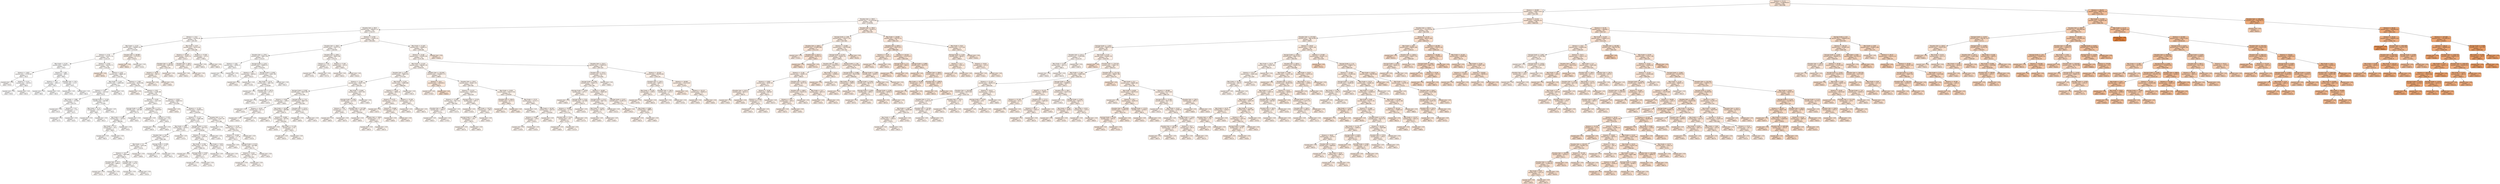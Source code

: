 digraph Tree {
node [shape=box, style="filled, rounded", color="black", fontname="helvetica"] ;
edge [fontname="helvetica"] ;
0 [label="Distance <= 51.31\nsquared_error = 12709599.057\nsamples = 426\nvalue = 4834.488", fillcolor="#f9e4d4"] ;
1 [label="Distance <= 20.065\nsquared_error = 3309713.633\nsamples = 354\nvalue = 3537.387", fillcolor="#fbece0"] ;
0 -> 1 [labeldistance=2.5, labelangle=45, headlabel="True"] ;
2 [label="Elevation Gain <= 546.5\nsquared_error = 1573516.826\nsamples = 160\nvalue = 2238.656", fillcolor="#fdf3ed"] ;
1 -> 2 ;
3 [label="Elevation Gain <= 86.0\nsquared_error = 690163.137\nsamples = 122\nvalue = 1716.377", fillcolor="#fdf7f2"] ;
2 -> 3 ;
4 [label="Distance <= 15.9\nsquared_error = 510790.241\nsamples = 54\nvalue = 1291.407", fillcolor="#fef9f6"] ;
3 -> 4 ;
5 [label="Max Grade <= 13.55\nsquared_error = 465904.359\nsamples = 47\nvalue = 1170.638", fillcolor="#fefaf7"] ;
4 -> 5 ;
6 [label="Distance <= 4.76\nsquared_error = 323375.716\nsamples = 45\nvalue = 1110.133", fillcolor="#fefaf7"] ;
5 -> 6 ;
7 [label="Max Grade <= 0.576\nsquared_error = 44284.571\nsamples = 7\nvalue = 534.0", fillcolor="#fffefd"] ;
6 -> 7 ;
8 [label="Distance <= 3.825\nsquared_error = 47744.667\nsamples = 3\nvalue = 702.0", fillcolor="#fffdfb"] ;
7 -> 8 ;
9 [label="squared_error = 0.0\nsamples = 1\nvalue = 974.0", fillcolor="#fefbf9"] ;
8 -> 9 ;
10 [label="Distance <= 4.315\nsquared_error = 16129.0\nsamples = 2\nvalue = 566.0", fillcolor="#fffdfd"] ;
8 -> 10 ;
11 [label="squared_error = 0.0\nsamples = 1\nvalue = 439.0", fillcolor="#fffefe"] ;
10 -> 11 ;
12 [label="squared_error = 0.0\nsamples = 1\nvalue = 693.0", fillcolor="#fffdfb"] ;
10 -> 12 ;
13 [label="Distance <= 3.285\nsquared_error = 4645.5\nsamples = 4\nvalue = 408.0", fillcolor="#fffefe"] ;
7 -> 13 ;
14 [label="Distance <= 3.15\nsquared_error = 1406.25\nsamples = 2\nvalue = 345.5", fillcolor="#ffffff"] ;
13 -> 14 ;
15 [label="squared_error = 0.0\nsamples = 1\nvalue = 308.0", fillcolor="#ffffff"] ;
14 -> 15 ;
16 [label="squared_error = 0.0\nsamples = 1\nvalue = 383.0", fillcolor="#fffffe"] ;
14 -> 16 ;
17 [label="Elevation Gain <= 34.2\nsquared_error = 72.25\nsamples = 2\nvalue = 470.5", fillcolor="#fffefd"] ;
13 -> 17 ;
18 [label="squared_error = 0.0\nsamples = 1\nvalue = 479.0", fillcolor="#fffefd"] ;
17 -> 18 ;
19 [label="squared_error = 0.0\nsamples = 1\nvalue = 462.0", fillcolor="#fffefe"] ;
17 -> 19 ;
20 [label="Distance <= 5.035\nsquared_error = 302378.773\nsamples = 38\nvalue = 1216.263", fillcolor="#fefaf6"] ;
6 -> 20 ;
21 [label="squared_error = 0.0\nsamples = 1\nvalue = 3979.0", fillcolor="#fae9dc"] ;
20 -> 21 ;
22 [label="Distance <= 6.93\nsquared_error = 98686.187\nsamples = 37\nvalue = 1141.595", fillcolor="#fefaf7"] ;
20 -> 22 ;
23 [label="Max Grade <= 11.85\nsquared_error = 12006.694\nsamples = 7\nvalue = 715.857", fillcolor="#fefdfb"] ;
22 -> 23 ;
24 [label="Distance <= 5.81\nsquared_error = 2322.667\nsamples = 6\nvalue = 675.0", fillcolor="#fffdfc"] ;
23 -> 24 ;
25 [label="Max Grade <= 1.886\nsquared_error = 710.889\nsamples = 3\nvalue = 634.333", fillcolor="#fffdfc"] ;
24 -> 25 ;
26 [label="squared_error = 0.0\nsamples = 1\nvalue = 672.0", fillcolor="#fffdfc"] ;
25 -> 26 ;
27 [label="Distance <= 5.14\nsquared_error = 2.25\nsamples = 2\nvalue = 615.5", fillcolor="#fffdfc"] ;
25 -> 27 ;
28 [label="squared_error = 0.0\nsamples = 1\nvalue = 617.0", fillcolor="#fffdfc"] ;
27 -> 28 ;
29 [label="squared_error = 0.0\nsamples = 1\nvalue = 614.0", fillcolor="#fffdfc"] ;
27 -> 29 ;
30 [label="Average Grade <= -0.259\nsquared_error = 626.889\nsamples = 3\nvalue = 715.667", fillcolor="#fefdfb"] ;
24 -> 30 ;
31 [label="Max Grade <= 11.75\nsquared_error = 56.25\nsamples = 2\nvalue = 698.5", fillcolor="#fffdfb"] ;
30 -> 31 ;
32 [label="squared_error = 0.0\nsamples = 1\nvalue = 706.0", fillcolor="#fffdfb"] ;
31 -> 32 ;
33 [label="squared_error = 0.0\nsamples = 1\nvalue = 691.0", fillcolor="#fffdfb"] ;
31 -> 33 ;
34 [label="squared_error = 0.0\nsamples = 1\nvalue = 750.0", fillcolor="#fefcfb"] ;
30 -> 34 ;
35 [label="squared_error = 0.0\nsamples = 1\nvalue = 961.0", fillcolor="#fefbf9"] ;
23 -> 35 ;
36 [label="Distance <= 7.445\nsquared_error = 66750.996\nsamples = 30\nvalue = 1240.933", fillcolor="#fef9f6"] ;
22 -> 36 ;
37 [label="squared_error = 0.0\nsamples = 1\nvalue = 1949.0", fillcolor="#fdf5ef"] ;
36 -> 37 ;
38 [label="Distance <= 9.81\nsquared_error = 51168.388\nsamples = 29\nvalue = 1216.517", fillcolor="#fefaf6"] ;
36 -> 38 ;
39 [label="Distance <= 9.245\nsquared_error = 13433.429\nsamples = 7\nvalue = 1042.0", fillcolor="#fefbf8"] ;
38 -> 39 ;
40 [label="Average Grade <= 0.252\nsquared_error = 756.188\nsamples = 4\nvalue = 973.75", fillcolor="#fefbf9"] ;
39 -> 40 ;
41 [label="Max Grade <= 4.368\nsquared_error = 118.222\nsamples = 3\nvalue = 988.667", fillcolor="#fefbf9"] ;
40 -> 41 ;
42 [label="Max Grade <= 2.15\nsquared_error = 16.0\nsamples = 2\nvalue = 996.0", fillcolor="#fefbf8"] ;
41 -> 42 ;
43 [label="squared_error = 0.0\nsamples = 1\nvalue = 992.0", fillcolor="#fefbf9"] ;
42 -> 43 ;
44 [label="squared_error = 0.0\nsamples = 1\nvalue = 1000.0", fillcolor="#fefbf8"] ;
42 -> 44 ;
45 [label="squared_error = 0.0\nsamples = 1\nvalue = 974.0", fillcolor="#fefbf9"] ;
41 -> 45 ;
46 [label="squared_error = 0.0\nsamples = 1\nvalue = 929.0", fillcolor="#fefbf9"] ;
40 -> 46 ;
47 [label="Elevation Gain <= 57.0\nsquared_error = 15844.667\nsamples = 3\nvalue = 1133.0", fillcolor="#fefaf7"] ;
39 -> 47 ;
48 [label="squared_error = 0.0\nsamples = 1\nvalue = 1311.0", fillcolor="#fef9f6"] ;
47 -> 48 ;
49 [label="Distance <= 9.795\nsquared_error = 4.0\nsamples = 2\nvalue = 1044.0", fillcolor="#fefbf8"] ;
47 -> 49 ;
50 [label="squared_error = 0.0\nsamples = 1\nvalue = 1042.0", fillcolor="#fefbf8"] ;
49 -> 50 ;
51 [label="squared_error = 0.0\nsamples = 1\nvalue = 1046.0", fillcolor="#fefbf8"] ;
49 -> 51 ;
52 [label="Distance <= 9.835\nsquared_error = 50400.952\nsamples = 22\nvalue = 1272.045", fillcolor="#fef9f6"] ;
38 -> 52 ;
53 [label="squared_error = 0.0\nsamples = 1\nvalue = 1978.0", fillcolor="#fdf5ef"] ;
52 -> 53 ;
54 [label="Distance <= 11.705\nsquared_error = 27938.912\nsamples = 21\nvalue = 1238.429", fillcolor="#fef9f6"] ;
52 -> 54 ;
55 [label="Distance <= 11.175\nsquared_error = 17080.286\nsamples = 14\nvalue = 1170.0", fillcolor="#fefaf7"] ;
54 -> 55 ;
56 [label="Max Grade <= 6.85\nsquared_error = 21074.5\nsamples = 8\nvalue = 1118.5", fillcolor="#fefaf7"] ;
55 -> 56 ;
57 [label="Elevation Gain <= 54.5\nsquared_error = 13593.347\nsamples = 7\nvalue = 1082.286", fillcolor="#fefaf8"] ;
56 -> 57 ;
58 [label="Max Grade <= 5.2\nsquared_error = 12415.84\nsamples = 5\nvalue = 1125.6", fillcolor="#fefaf7"] ;
57 -> 58 ;
59 [label="Distance <= 10.5\nsquared_error = 9093.688\nsamples = 4\nvalue = 1089.75", fillcolor="#fefaf8"] ;
58 -> 59 ;
60 [label="Elevation Gain <= 47.5\nsquared_error = 8464.0\nsamples = 2\nvalue = 1159.0", fillcolor="#fefaf7"] ;
59 -> 60 ;
61 [label="squared_error = 0.0\nsamples = 1\nvalue = 1251.0", fillcolor="#fef9f6"] ;
60 -> 61 ;
62 [label="squared_error = 0.0\nsamples = 1\nvalue = 1067.0", fillcolor="#fefaf8"] ;
60 -> 62 ;
63 [label="Elevation Gain <= 19.0\nsquared_error = 132.25\nsamples = 2\nvalue = 1020.5", fillcolor="#fefbf8"] ;
59 -> 63 ;
64 [label="squared_error = 0.0\nsamples = 1\nvalue = 1009.0", fillcolor="#fefbf8"] ;
63 -> 64 ;
65 [label="squared_error = 0.0\nsamples = 1\nvalue = 1032.0", fillcolor="#fefbf8"] ;
63 -> 65 ;
66 [label="squared_error = 0.0\nsamples = 1\nvalue = 1269.0", fillcolor="#fef9f6"] ;
58 -> 66 ;
67 [label="Average Grade <= 0.108\nsquared_error = 121.0\nsamples = 2\nvalue = 974.0", fillcolor="#fefbf9"] ;
57 -> 67 ;
68 [label="squared_error = 0.0\nsamples = 1\nvalue = 985.0", fillcolor="#fefbf9"] ;
67 -> 68 ;
69 [label="squared_error = 0.0\nsamples = 1\nvalue = 963.0", fillcolor="#fefbf9"] ;
67 -> 69 ;
70 [label="squared_error = 0.0\nsamples = 1\nvalue = 1372.0", fillcolor="#fef9f5"] ;
56 -> 70 ;
71 [label="Average Grade <= 0.18\nsquared_error = 3503.222\nsamples = 6\nvalue = 1238.667", fillcolor="#fef9f6"] ;
55 -> 71 ;
72 [label="Distance <= 11.545\nsquared_error = 1264.56\nsamples = 5\nvalue = 1260.8", fillcolor="#fef9f6"] ;
71 -> 72 ;
73 [label="Max Grade <= 2.794\nsquared_error = 477.556\nsamples = 3\nvalue = 1286.333", fillcolor="#fef9f6"] ;
72 -> 73 ;
74 [label="squared_error = 0.0\nsamples = 1\nvalue = 1316.0", fillcolor="#fef9f5"] ;
73 -> 74 ;
75 [label="Average Grade <= 0.097\nsquared_error = 56.25\nsamples = 2\nvalue = 1271.5", fillcolor="#fef9f6"] ;
73 -> 75 ;
76 [label="squared_error = 0.0\nsamples = 1\nvalue = 1264.0", fillcolor="#fef9f6"] ;
75 -> 76 ;
77 [label="squared_error = 0.0\nsamples = 1\nvalue = 1279.0", fillcolor="#fef9f6"] ;
75 -> 77 ;
78 [label="Max Grade <= 3.631\nsquared_error = 0.25\nsamples = 2\nvalue = 1222.5", fillcolor="#fef9f6"] ;
72 -> 78 ;
79 [label="squared_error = 0.0\nsamples = 1\nvalue = 1222.0", fillcolor="#fef9f6"] ;
78 -> 79 ;
80 [label="squared_error = 0.0\nsamples = 1\nvalue = 1223.0", fillcolor="#fef9f6"] ;
78 -> 80 ;
81 [label="squared_error = 0.0\nsamples = 1\nvalue = 1128.0", fillcolor="#fefaf7"] ;
71 -> 81 ;
82 [label="Elevation Gain <= 5.9\nsquared_error = 21561.347\nsamples = 7\nvalue = 1375.286", fillcolor="#fef9f5"] ;
54 -> 82 ;
83 [label="squared_error = 0.0\nsamples = 1\nvalue = 1036.0", fillcolor="#fefbf8"] ;
82 -> 83 ;
84 [label="Distance <= 13.78\nsquared_error = 2771.472\nsamples = 6\nvalue = 1431.833", fillcolor="#fef8f4"] ;
82 -> 84 ;
85 [label="Distance <= 12.005\nsquared_error = 771.36\nsamples = 5\nvalue = 1411.2", fillcolor="#fef8f5"] ;
84 -> 85 ;
86 [label="squared_error = 0.0\nsamples = 1\nvalue = 1369.0", fillcolor="#fef9f5"] ;
85 -> 86 ;
87 [label="Average Grade <= 0.123\nsquared_error = 407.688\nsamples = 4\nvalue = 1421.75", fillcolor="#fef8f4"] ;
85 -> 87 ;
88 [label="Distance <= 12.62\nsquared_error = 150.222\nsamples = 3\nvalue = 1431.667", fillcolor="#fef8f4"] ;
87 -> 88 ;
89 [label="squared_error = 0.0\nsamples = 1\nvalue = 1449.0", fillcolor="#fef8f4"] ;
88 -> 89 ;
90 [label="squared_error = 0.0\nsamples = 2\nvalue = 1423.0", fillcolor="#fef8f4"] ;
88 -> 90 ;
91 [label="squared_error = 0.0\nsamples = 1\nvalue = 1392.0", fillcolor="#fef8f5"] ;
87 -> 91 ;
92 [label="squared_error = 0.0\nsamples = 1\nvalue = 1535.0", fillcolor="#fdf8f3"] ;
84 -> 92 ;
93 [label="Elevation Gain <= 38.089\nsquared_error = 1737124.0\nsamples = 2\nvalue = 2532.0", fillcolor="#fcf2ea"] ;
5 -> 93 ;
94 [label="squared_error = 0.0\nsamples = 1\nvalue = 3850.0", fillcolor="#fbeadd"] ;
93 -> 94 ;
95 [label="squared_error = 0.0\nsamples = 1\nvalue = 1214.0", fillcolor="#fefaf6"] ;
93 -> 95 ;
96 [label="Max Grade <= 4.07\nsquared_error = 56714.204\nsamples = 7\nvalue = 2102.286", fillcolor="#fdf4ee"] ;
4 -> 96 ;
97 [label="Distance <= 19.325\nsquared_error = 18343.76\nsamples = 5\nvalue = 2231.2", fillcolor="#fdf3ed"] ;
96 -> 97 ;
98 [label="Elevation Gain <= 19.712\nsquared_error = 4209.556\nsamples = 3\nvalue = 2332.333", fillcolor="#fcf3ec"] ;
97 -> 98 ;
99 [label="Distance <= 18.19\nsquared_error = 462.25\nsamples = 2\nvalue = 2376.5", fillcolor="#fcf3eb"] ;
98 -> 99 ;
100 [label="squared_error = 0.0\nsamples = 1\nvalue = 2355.0", fillcolor="#fcf3ec"] ;
99 -> 100 ;
101 [label="squared_error = 0.0\nsamples = 1\nvalue = 2398.0", fillcolor="#fcf2eb"] ;
99 -> 101 ;
102 [label="squared_error = 0.0\nsamples = 1\nvalue = 2244.0", fillcolor="#fdf3ed"] ;
98 -> 102 ;
103 [label="Elevation Gain <= 68.0\nsquared_error = 1190.25\nsamples = 2\nvalue = 2079.5", fillcolor="#fdf4ee"] ;
97 -> 103 ;
104 [label="squared_error = 0.0\nsamples = 1\nvalue = 2045.0", fillcolor="#fdf5ef"] ;
103 -> 104 ;
105 [label="squared_error = 0.0\nsamples = 1\nvalue = 2114.0", fillcolor="#fdf4ee"] ;
103 -> 105 ;
106 [label="Distance <= 17.505\nsquared_error = 7225.0\nsamples = 2\nvalue = 1780.0", fillcolor="#fdf6f1"] ;
96 -> 106 ;
107 [label="squared_error = 0.0\nsamples = 1\nvalue = 1695.0", fillcolor="#fdf7f2"] ;
106 -> 107 ;
108 [label="squared_error = 0.0\nsamples = 1\nvalue = 1865.0", fillcolor="#fdf6f0"] ;
106 -> 108 ;
109 [label="Distance <= 6.705\nsquared_error = 575299.331\nsamples = 68\nvalue = 2053.853", fillcolor="#fdf4ee"] ;
3 -> 109 ;
110 [label="Elevation Gain <= 260.5\nsquared_error = 150377.91\nsamples = 12\nvalue = 1328.583", fillcolor="#fef9f5"] ;
109 -> 110 ;
111 [label="Elevation Gain <= 178.5\nsquared_error = 74901.438\nsamples = 8\nvalue = 1116.25", fillcolor="#fefaf7"] ;
110 -> 111 ;
112 [label="Distance <= 4.82\nsquared_error = 10506.25\nsamples = 2\nvalue = 814.5", fillcolor="#fefcfa"] ;
111 -> 112 ;
113 [label="squared_error = 0.0\nsamples = 1\nvalue = 712.0", fillcolor="#fefdfb"] ;
112 -> 113 ;
114 [label="squared_error = 0.0\nsamples = 1\nvalue = 917.0", fillcolor="#fefbf9"] ;
112 -> 114 ;
115 [label="Average Grade <= 3.017\nsquared_error = 55898.472\nsamples = 6\nvalue = 1216.833", fillcolor="#fefaf6"] ;
111 -> 115 ;
116 [label="Distance <= 6.2\nsquared_error = 86436.0\nsamples = 2\nvalue = 1412.0", fillcolor="#fef8f5"] ;
115 -> 116 ;
117 [label="squared_error = 0.0\nsamples = 1\nvalue = 1706.0", fillcolor="#fdf7f2"] ;
116 -> 117 ;
118 [label="squared_error = 0.0\nsamples = 1\nvalue = 1118.0", fillcolor="#fefaf7"] ;
116 -> 118 ;
119 [label="Average Grade <= 6.959\nsquared_error = 12062.188\nsamples = 4\nvalue = 1119.25", fillcolor="#fefaf7"] ;
115 -> 119 ;
120 [label="Max Grade <= 14.19\nsquared_error = 1961.556\nsamples = 3\nvalue = 1178.667", fillcolor="#fefaf7"] ;
119 -> 120 ;
121 [label="squared_error = 0.0\nsamples = 1\nvalue = 1119.0", fillcolor="#fefaf7"] ;
120 -> 121 ;
122 [label="Elevation Gain <= 207.0\nsquared_error = 272.25\nsamples = 2\nvalue = 1208.5", fillcolor="#fefaf6"] ;
120 -> 122 ;
123 [label="squared_error = 0.0\nsamples = 1\nvalue = 1192.0", fillcolor="#fefaf7"] ;
122 -> 123 ;
124 [label="squared_error = 0.0\nsamples = 1\nvalue = 1225.0", fillcolor="#fef9f6"] ;
122 -> 124 ;
125 [label="squared_error = 0.0\nsamples = 1\nvalue = 941.0", fillcolor="#fefbf9"] ;
119 -> 125 ;
126 [label="Elevation Gain <= 299.5\nsquared_error = 30818.188\nsamples = 4\nvalue = 1753.25", fillcolor="#fdf6f1"] ;
110 -> 126 ;
127 [label="Distance <= 5.42\nsquared_error = 1.0\nsamples = 2\nvalue = 1578.0", fillcolor="#fdf7f3"] ;
126 -> 127 ;
128 [label="squared_error = 0.0\nsamples = 1\nvalue = 1579.0", fillcolor="#fdf7f3"] ;
127 -> 128 ;
129 [label="squared_error = 0.0\nsamples = 1\nvalue = 1577.0", fillcolor="#fdf7f3"] ;
127 -> 129 ;
130 [label="Distance <= 5.145\nsquared_error = 210.25\nsamples = 2\nvalue = 1928.5", fillcolor="#fdf5f0"] ;
126 -> 130 ;
131 [label="squared_error = 0.0\nsamples = 1\nvalue = 1943.0", fillcolor="#fdf5f0"] ;
130 -> 131 ;
132 [label="squared_error = 0.0\nsamples = 1\nvalue = 1914.0", fillcolor="#fdf5f0"] ;
130 -> 132 ;
133 [label="Max Grade <= 21.047\nsquared_error = 529482.41\nsamples = 56\nvalue = 2209.268", fillcolor="#fdf4ed"] ;
109 -> 133 ;
134 [label="Distance <= 15.68\nsquared_error = 472509.298\nsamples = 55\nvalue = 2174.782", fillcolor="#fdf4ed"] ;
133 -> 134 ;
135 [label="Max Grade <= 13.101\nsquared_error = 568168.138\nsamples = 36\nvalue = 2030.972", fillcolor="#fdf5ef"] ;
134 -> 135 ;
136 [label="Elevation Gain <= 275.5\nsquared_error = 79660.916\nsamples = 21\nvalue = 1775.524", fillcolor="#fdf6f1"] ;
135 -> 136 ;
137 [label="Distance <= 11.98\nsquared_error = 42425.796\nsamples = 15\nvalue = 1650.267", fillcolor="#fdf7f2"] ;
136 -> 137 ;
138 [label="Average Grade <= 0.585\nsquared_error = 20431.802\nsamples = 9\nvalue = 1531.444", fillcolor="#fdf8f3"] ;
137 -> 138 ;
139 [label="Distance <= 9.565\nsquared_error = 1946.0\nsamples = 3\nvalue = 1369.0", fillcolor="#fef9f5"] ;
138 -> 139 ;
140 [label="squared_error = 0.0\nsamples = 1\nvalue = 1316.0", fillcolor="#fef9f5"] ;
139 -> 140 ;
141 [label="Distance <= 10.55\nsquared_error = 812.25\nsamples = 2\nvalue = 1395.5", fillcolor="#fef8f5"] ;
139 -> 141 ;
142 [label="squared_error = 0.0\nsamples = 1\nvalue = 1424.0", fillcolor="#fef8f4"] ;
141 -> 142 ;
143 [label="squared_error = 0.0\nsamples = 1\nvalue = 1367.0", fillcolor="#fef9f5"] ;
141 -> 143 ;
144 [label="Average Grade <= 1.03\nsquared_error = 9883.556\nsamples = 6\nvalue = 1612.667", fillcolor="#fdf7f3"] ;
138 -> 144 ;
145 [label="Max Grade <= 10.492\nsquared_error = 299.688\nsamples = 4\nvalue = 1659.75", fillcolor="#fdf7f2"] ;
144 -> 145 ;
146 [label="squared_error = 0.0\nsamples = 1\nvalue = 1687.0", fillcolor="#fdf7f2"] ;
145 -> 146 ;
147 [label="Distance <= 10.805\nsquared_error = 69.556\nsamples = 3\nvalue = 1650.667", fillcolor="#fdf7f2"] ;
145 -> 147 ;
148 [label="squared_error = 0.0\nsamples = 1\nvalue = 1639.0", fillcolor="#fdf7f2"] ;
147 -> 148 ;
149 [label="Max Grade <= 11.118\nsquared_error = 2.25\nsamples = 2\nvalue = 1656.5", fillcolor="#fdf7f2"] ;
147 -> 149 ;
150 [label="squared_error = 0.0\nsamples = 1\nvalue = 1655.0", fillcolor="#fdf7f2"] ;
149 -> 150 ;
151 [label="squared_error = 0.0\nsamples = 1\nvalue = 1658.0", fillcolor="#fdf7f2"] ;
149 -> 151 ;
152 [label="Elevation Gain <= 233.0\nsquared_error = 15750.25\nsamples = 2\nvalue = 1518.5", fillcolor="#fdf8f4"] ;
144 -> 152 ;
153 [label="squared_error = 0.0\nsamples = 1\nvalue = 1644.0", fillcolor="#fdf7f2"] ;
152 -> 153 ;
154 [label="squared_error = 0.0\nsamples = 1\nvalue = 1393.0", fillcolor="#fef8f5"] ;
152 -> 154 ;
155 [label="Max Grade <= 12.662\nsquared_error = 22471.583\nsamples = 6\nvalue = 1828.5", fillcolor="#fdf6f1"] ;
137 -> 155 ;
156 [label="Average Grade <= 0.001\nsquared_error = 2313.04\nsamples = 5\nvalue = 1892.6", fillcolor="#fdf5f0"] ;
155 -> 156 ;
157 [label="Distance <= 14.8\nsquared_error = 2.25\nsamples = 2\nvalue = 1838.5", fillcolor="#fdf6f1"] ;
156 -> 157 ;
158 [label="squared_error = 0.0\nsamples = 1\nvalue = 1840.0", fillcolor="#fdf6f1"] ;
157 -> 158 ;
159 [label="squared_error = 0.0\nsamples = 1\nvalue = 1837.0", fillcolor="#fdf6f1"] ;
157 -> 159 ;
160 [label="Elevation Gain <= 127.768\nsquared_error = 601.556\nsamples = 3\nvalue = 1928.667", fillcolor="#fdf5f0"] ;
156 -> 160 ;
161 [label="squared_error = 0.0\nsamples = 1\nvalue = 1894.0", fillcolor="#fdf5f0"] ;
160 -> 161 ;
162 [label="Elevation Gain <= 168.0\nsquared_error = 1.0\nsamples = 2\nvalue = 1946.0", fillcolor="#fdf5ef"] ;
160 -> 162 ;
163 [label="squared_error = 0.0\nsamples = 1\nvalue = 1945.0", fillcolor="#fdf5f0"] ;
162 -> 163 ;
164 [label="squared_error = 0.0\nsamples = 1\nvalue = 1947.0", fillcolor="#fdf5ef"] ;
162 -> 164 ;
165 [label="squared_error = 0.0\nsamples = 1\nvalue = 1508.0", fillcolor="#fef8f4"] ;
155 -> 165 ;
166 [label="Max Grade <= 12.05\nsquared_error = 35466.889\nsamples = 6\nvalue = 2088.667", fillcolor="#fdf4ee"] ;
136 -> 166 ;
167 [label="Distance <= 13.56\nsquared_error = 19842.16\nsamples = 5\nvalue = 2150.2", fillcolor="#fdf4ee"] ;
166 -> 167 ;
168 [label="Distance <= 8.375\nsquared_error = 2702.0\nsamples = 3\nvalue = 2260.0", fillcolor="#fdf3ed"] ;
167 -> 168 ;
169 [label="squared_error = 0.0\nsamples = 1\nvalue = 2187.0", fillcolor="#fdf4ed"] ;
168 -> 169 ;
170 [label="Distance <= 10.885\nsquared_error = 56.25\nsamples = 2\nvalue = 2296.5", fillcolor="#fdf3ec"] ;
168 -> 170 ;
171 [label="squared_error = 0.0\nsamples = 1\nvalue = 2289.0", fillcolor="#fdf3ec"] ;
170 -> 171 ;
172 [label="squared_error = 0.0\nsamples = 1\nvalue = 2304.0", fillcolor="#fdf3ec"] ;
170 -> 172 ;
173 [label="Distance <= 15.245\nsquared_error = 342.25\nsamples = 2\nvalue = 1985.5", fillcolor="#fdf5ef"] ;
167 -> 173 ;
174 [label="squared_error = 0.0\nsamples = 1\nvalue = 2004.0", fillcolor="#fdf5ef"] ;
173 -> 174 ;
175 [label="squared_error = 0.0\nsamples = 1\nvalue = 1967.0", fillcolor="#fdf5ef"] ;
173 -> 175 ;
176 [label="squared_error = 0.0\nsamples = 1\nvalue = 1781.0", fillcolor="#fdf6f1"] ;
166 -> 176 ;
177 [label="Elevation Gain <= 155.943\nsquared_error = 1032825.173\nsamples = 15\nvalue = 2388.6", fillcolor="#fcf2eb"] ;
135 -> 177 ;
178 [label="Distance <= 10.5\nsquared_error = 2393209.0\nsamples = 2\nvalue = 4281.0", fillcolor="#fae7d9"] ;
177 -> 178 ;
179 [label="squared_error = 0.0\nsamples = 1\nvalue = 2734.0", fillcolor="#fcf0e8"] ;
178 -> 179 ;
180 [label="squared_error = 0.0\nsamples = 1\nvalue = 5828.0", fillcolor="#f8decb"] ;
178 -> 180 ;
181 [label="Elevation Gain <= 374.5\nsquared_error = 187823.325\nsamples = 13\nvalue = 2097.462", fillcolor="#fdf4ee"] ;
177 -> 181 ;
182 [label="Distance <= 12.575\nsquared_error = 34260.816\nsamples = 7\nvalue = 1856.429", fillcolor="#fdf6f0"] ;
181 -> 182 ;
183 [label="Distance <= 11.995\nsquared_error = 9657.556\nsamples = 3\nvalue = 1667.667", fillcolor="#fdf7f2"] ;
182 -> 183 ;
184 [label="Elevation Gain <= 272.0\nsquared_error = 1681.0\nsamples = 2\nvalue = 1733.0", fillcolor="#fdf6f2"] ;
183 -> 184 ;
185 [label="squared_error = 0.0\nsamples = 1\nvalue = 1692.0", fillcolor="#fdf7f2"] ;
184 -> 185 ;
186 [label="squared_error = 0.0\nsamples = 1\nvalue = 1774.0", fillcolor="#fdf6f1"] ;
184 -> 186 ;
187 [label="squared_error = 0.0\nsamples = 1\nvalue = 1537.0", fillcolor="#fdf8f3"] ;
183 -> 187 ;
188 [label="Average Grade <= -0.214\nsquared_error = 5947.5\nsamples = 4\nvalue = 1998.0", fillcolor="#fdf5ef"] ;
182 -> 188 ;
189 [label="squared_error = 0.0\nsamples = 1\nvalue = 2130.0", fillcolor="#fdf4ee"] ;
188 -> 189 ;
190 [label="Max Grade <= 18.553\nsquared_error = 186.0\nsamples = 3\nvalue = 1954.0", fillcolor="#fdf5ef"] ;
188 -> 190 ;
191 [label="Average Grade <= -0.107\nsquared_error = 36.0\nsamples = 2\nvalue = 1963.0", fillcolor="#fdf5ef"] ;
190 -> 191 ;
192 [label="squared_error = 0.0\nsamples = 1\nvalue = 1957.0", fillcolor="#fdf5ef"] ;
191 -> 192 ;
193 [label="squared_error = 0.0\nsamples = 1\nvalue = 1969.0", fillcolor="#fdf5ef"] ;
191 -> 193 ;
194 [label="squared_error = 0.0\nsamples = 1\nvalue = 1936.0", fillcolor="#fdf5f0"] ;
190 -> 194 ;
195 [label="Max Grade <= 14.94\nsquared_error = 220123.556\nsamples = 6\nvalue = 2378.667", fillcolor="#fcf3eb"] ;
181 -> 195 ;
196 [label="Elevation Gain <= 450.0\nsquared_error = 35721.0\nsamples = 2\nvalue = 2999.0", fillcolor="#fcefe6"] ;
195 -> 196 ;
197 [label="squared_error = 0.0\nsamples = 1\nvalue = 2810.0", fillcolor="#fcf0e7"] ;
196 -> 197 ;
198 [label="squared_error = 0.0\nsamples = 1\nvalue = 3188.0", fillcolor="#fbeee4"] ;
196 -> 198 ;
199 [label="Max Grade <= 15.55\nsquared_error = 23714.75\nsamples = 4\nvalue = 2068.5", fillcolor="#fdf4ee"] ;
195 -> 199 ;
200 [label="squared_error = 0.0\nsamples = 1\nvalue = 1804.0", fillcolor="#fdf6f1"] ;
199 -> 200 ;
201 [label="Max Grade <= 18.347\nsquared_error = 526.222\nsamples = 3\nvalue = 2156.667", fillcolor="#fdf4ee"] ;
199 -> 201 ;
202 [label="Distance <= 9.645\nsquared_error = 144.0\nsamples = 2\nvalue = 2142.0", fillcolor="#fdf4ee"] ;
201 -> 202 ;
203 [label="squared_error = 0.0\nsamples = 1\nvalue = 2130.0", fillcolor="#fdf4ee"] ;
202 -> 203 ;
204 [label="squared_error = 0.0\nsamples = 1\nvalue = 2154.0", fillcolor="#fdf4ee"] ;
202 -> 204 ;
205 [label="squared_error = 0.0\nsamples = 1\nvalue = 2186.0", fillcolor="#fdf4ed"] ;
201 -> 205 ;
206 [label="Elevation Gain <= 252.5\nsquared_error = 177829.457\nsamples = 19\nvalue = 2447.263", fillcolor="#fcf2eb"] ;
134 -> 206 ;
207 [label="Elevation Gain <= 223.5\nsquared_error = 45113.91\nsamples = 12\nvalue = 2274.083", fillcolor="#fdf3ec"] ;
206 -> 207 ;
208 [label="Average Grade <= 0.046\nsquared_error = 35924.231\nsamples = 11\nvalue = 2307.364", fillcolor="#fdf3ec"] ;
207 -> 208 ;
209 [label="Average Grade <= -0.054\nsquared_error = 3275.2\nsamples = 5\nvalue = 2195.0", fillcolor="#fdf4ed"] ;
208 -> 209 ;
210 [label="squared_error = 0.0\nsamples = 1\nvalue = 2308.0", fillcolor="#fdf3ec"] ;
209 -> 210 ;
211 [label="Average Grade <= 0.04\nsquared_error = 103.688\nsamples = 4\nvalue = 2166.75", fillcolor="#fdf4ed"] ;
209 -> 211 ;
212 [label="Distance <= 19.995\nsquared_error = 13.556\nsamples = 3\nvalue = 2172.333", fillcolor="#fdf4ed"] ;
211 -> 212 ;
213 [label="Elevation Gain <= 132.0\nsquared_error = 4.0\nsamples = 2\nvalue = 2170.0", fillcolor="#fdf4ed"] ;
212 -> 213 ;
214 [label="squared_error = 0.0\nsamples = 1\nvalue = 2168.0", fillcolor="#fdf4ed"] ;
213 -> 214 ;
215 [label="squared_error = 0.0\nsamples = 1\nvalue = 2172.0", fillcolor="#fdf4ed"] ;
213 -> 215 ;
216 [label="squared_error = 0.0\nsamples = 1\nvalue = 2177.0", fillcolor="#fdf4ed"] ;
212 -> 216 ;
217 [label="squared_error = 0.0\nsamples = 1\nvalue = 2150.0", fillcolor="#fdf4ee"] ;
211 -> 217 ;
218 [label="Distance <= 18.405\nsquared_error = 43842.667\nsamples = 6\nvalue = 2401.0", fillcolor="#fcf2eb"] ;
208 -> 218 ;
219 [label="Average Grade <= 0.527\nsquared_error = 5897.556\nsamples = 3\nvalue = 2228.667", fillcolor="#fdf3ed"] ;
218 -> 219 ;
220 [label="Max Grade <= 12.625\nsquared_error = 992.25\nsamples = 2\nvalue = 2177.5", fillcolor="#fdf4ed"] ;
219 -> 220 ;
221 [label="squared_error = 0.0\nsamples = 1\nvalue = 2209.0", fillcolor="#fdf4ed"] ;
220 -> 221 ;
222 [label="squared_error = 0.0\nsamples = 1\nvalue = 2146.0", fillcolor="#fdf4ee"] ;
220 -> 222 ;
223 [label="squared_error = 0.0\nsamples = 1\nvalue = 2331.0", fillcolor="#fcf3ec"] ;
219 -> 223 ;
224 [label="Average Grade <= 0.075\nsquared_error = 22390.222\nsamples = 3\nvalue = 2573.333", fillcolor="#fcf1ea"] ;
218 -> 224 ;
225 [label="squared_error = 0.0\nsamples = 1\nvalue = 2762.0", fillcolor="#fcf0e8"] ;
224 -> 225 ;
226 [label="Max Grade <= 9.806\nsquared_error = 6889.0\nsamples = 2\nvalue = 2479.0", fillcolor="#fcf2ea"] ;
224 -> 226 ;
227 [label="squared_error = 0.0\nsamples = 1\nvalue = 2562.0", fillcolor="#fcf1ea"] ;
226 -> 227 ;
228 [label="squared_error = 0.0\nsamples = 1\nvalue = 2396.0", fillcolor="#fcf2eb"] ;
226 -> 228 ;
229 [label="squared_error = 0.0\nsamples = 1\nvalue = 1908.0", fillcolor="#fdf5f0"] ;
207 -> 229 ;
230 [label="Distance <= 18.335\nsquared_error = 265790.694\nsamples = 7\nvalue = 2744.143", fillcolor="#fcf0e8"] ;
206 -> 230 ;
231 [label="Elevation Gain <= 334.5\nsquared_error = 42851.5\nsamples = 4\nvalue = 2418.0", fillcolor="#fcf2eb"] ;
230 -> 231 ;
232 [label="Max Grade <= 13.183\nsquared_error = 1764.0\nsamples = 2\nvalue = 2621.0", fillcolor="#fcf1e9"] ;
231 -> 232 ;
233 [label="squared_error = 0.0\nsamples = 1\nvalue = 2579.0", fillcolor="#fcf1ea"] ;
232 -> 233 ;
234 [label="squared_error = 0.0\nsamples = 1\nvalue = 2663.0", fillcolor="#fcf1e9"] ;
232 -> 234 ;
235 [label="Elevation Gain <= 362.0\nsquared_error = 1521.0\nsamples = 2\nvalue = 2215.0", fillcolor="#fdf4ed"] ;
231 -> 235 ;
236 [label="squared_error = 0.0\nsamples = 1\nvalue = 2254.0", fillcolor="#fdf3ed"] ;
235 -> 236 ;
237 [label="squared_error = 0.0\nsamples = 1\nvalue = 2176.0", fillcolor="#fdf4ed"] ;
235 -> 237 ;
238 [label="Distance <= 18.945\nsquared_error = 232116.667\nsamples = 3\nvalue = 3179.0", fillcolor="#fbeee4"] ;
230 -> 238 ;
239 [label="squared_error = 0.0\nsamples = 1\nvalue = 3774.0", fillcolor="#fbeade"] ;
238 -> 239 ;
240 [label="Distance <= 19.115\nsquared_error = 82656.25\nsamples = 2\nvalue = 2881.5", fillcolor="#fcf0e7"] ;
238 -> 240 ;
241 [label="squared_error = 0.0\nsamples = 1\nvalue = 2594.0", fillcolor="#fcf1e9"] ;
240 -> 241 ;
242 [label="squared_error = 0.0\nsamples = 1\nvalue = 3169.0", fillcolor="#fbeee4"] ;
240 -> 242 ;
243 [label="squared_error = 0.0\nsamples = 1\nvalue = 4106.0", fillcolor="#fae8db"] ;
133 -> 243 ;
244 [label="Elevation Gain <= 790.5\nsquared_error = 722165.51\nsamples = 38\nvalue = 3915.447", fillcolor="#fbe9dd"] ;
2 -> 244 ;
245 [label="Average Grade <= 2.86\nsquared_error = 542277.576\nsamples = 24\nvalue = 3527.083", fillcolor="#fbece1"] ;
244 -> 245 ;
246 [label="Elevation Gain <= 600.5\nsquared_error = 613682.889\nsamples = 3\nvalue = 4712.333", fillcolor="#fae4d5"] ;
245 -> 246 ;
247 [label="squared_error = 0.0\nsamples = 1\nvalue = 3724.0", fillcolor="#fbeadf"] ;
246 -> 247 ;
248 [label="Elevation Gain <= 651.5\nsquared_error = 187922.25\nsamples = 2\nvalue = 5206.5", fillcolor="#f9e1d1"] ;
246 -> 248 ;
249 [label="squared_error = 0.0\nsamples = 1\nvalue = 5640.0", fillcolor="#f8dfcd"] ;
248 -> 249 ;
250 [label="squared_error = 0.0\nsamples = 1\nvalue = 4773.0", fillcolor="#f9e4d5"] ;
248 -> 250 ;
251 [label="Distance <= 15.685\nsquared_error = 302718.848\nsamples = 21\nvalue = 3357.762", fillcolor="#fbede2"] ;
245 -> 251 ;
252 [label="Average Grade <= 6.718\nsquared_error = 245835.36\nsamples = 20\nvalue = 3299.2", fillcolor="#fbede3"] ;
251 -> 252 ;
253 [label="Elevation Gain <= 768.5\nsquared_error = 264418.917\nsamples = 12\nvalue = 3127.5", fillcolor="#fbeee4"] ;
252 -> 253 ;
254 [label="Distance <= 11.46\nsquared_error = 107693.36\nsamples = 10\nvalue = 2982.8", fillcolor="#fcefe6"] ;
253 -> 254 ;
255 [label="Distance <= 9.905\nsquared_error = 59787.04\nsamples = 5\nvalue = 2747.4", fillcolor="#fcf0e8"] ;
254 -> 255 ;
256 [label="Elevation Gain <= 633.5\nsquared_error = 68121.0\nsamples = 2\nvalue = 2967.0", fillcolor="#fcefe6"] ;
255 -> 256 ;
257 [label="squared_error = 0.0\nsamples = 1\nvalue = 2706.0", fillcolor="#fcf1e8"] ;
256 -> 257 ;
258 [label="squared_error = 0.0\nsamples = 1\nvalue = 3228.0", fillcolor="#fbede3"] ;
256 -> 258 ;
259 [label="Distance <= 10.99\nsquared_error = 648.667\nsamples = 3\nvalue = 2601.0", fillcolor="#fcf1e9"] ;
255 -> 259 ;
260 [label="Distance <= 10.465\nsquared_error = 1.0\nsamples = 2\nvalue = 2583.0", fillcolor="#fcf1e9"] ;
259 -> 260 ;
261 [label="squared_error = 0.0\nsamples = 1\nvalue = 2582.0", fillcolor="#fcf1e9"] ;
260 -> 261 ;
262 [label="squared_error = 0.0\nsamples = 1\nvalue = 2584.0", fillcolor="#fcf1e9"] ;
260 -> 262 ;
263 [label="squared_error = 0.0\nsamples = 1\nvalue = 2637.0", fillcolor="#fcf1e9"] ;
259 -> 263 ;
264 [label="Elevation Gain <= 653.5\nsquared_error = 44773.36\nsamples = 5\nvalue = 3218.2", fillcolor="#fbede3"] ;
254 -> 264 ;
265 [label="Elevation Gain <= 608.5\nsquared_error = 43224.222\nsamples = 3\nvalue = 3109.333", fillcolor="#fceee4"] ;
264 -> 265 ;
266 [label="Distance <= 15.0\nsquared_error = 2916.0\nsamples = 2\nvalue = 3253.0", fillcolor="#fbede3"] ;
265 -> 266 ;
267 [label="squared_error = 0.0\nsamples = 1\nvalue = 3307.0", fillcolor="#fbede3"] ;
266 -> 267 ;
268 [label="squared_error = 0.0\nsamples = 1\nvalue = 3199.0", fillcolor="#fbeee4"] ;
266 -> 268 ;
269 [label="squared_error = 0.0\nsamples = 1\nvalue = 2822.0", fillcolor="#fcf0e7"] ;
265 -> 269 ;
270 [label="Max Grade <= 12.2\nsquared_error = 2652.25\nsamples = 2\nvalue = 3381.5", fillcolor="#fbece2"] ;
264 -> 270 ;
271 [label="squared_error = 0.0\nsamples = 1\nvalue = 3330.0", fillcolor="#fbede2"] ;
270 -> 271 ;
272 [label="squared_error = 0.0\nsamples = 1\nvalue = 3433.0", fillcolor="#fbece1"] ;
270 -> 272 ;
273 [label="Max Grade <= 16.87\nsquared_error = 419904.0\nsamples = 2\nvalue = 3851.0", fillcolor="#fbeadd"] ;
253 -> 273 ;
274 [label="squared_error = 0.0\nsamples = 1\nvalue = 4499.0", fillcolor="#fae6d7"] ;
273 -> 274 ;
275 [label="squared_error = 0.0\nsamples = 1\nvalue = 3203.0", fillcolor="#fbeee4"] ;
273 -> 275 ;
276 [label="Average Grade <= 7.06\nsquared_error = 107406.688\nsamples = 8\nvalue = 3556.75", fillcolor="#fbebe0"] ;
252 -> 276 ;
277 [label="Average Grade <= 6.886\nsquared_error = 90132.889\nsamples = 6\nvalue = 3448.667", fillcolor="#fbece1"] ;
276 -> 277 ;
278 [label="Max Grade <= 14.963\nsquared_error = 3969.0\nsamples = 2\nvalue = 3665.0", fillcolor="#fbebdf"] ;
277 -> 278 ;
279 [label="squared_error = 0.0\nsamples = 1\nvalue = 3602.0", fillcolor="#fbebe0"] ;
278 -> 279 ;
280 [label="squared_error = 0.0\nsamples = 1\nvalue = 3728.0", fillcolor="#fbeadf"] ;
278 -> 280 ;
281 [label="Average Grade <= 6.956\nsquared_error = 98114.75\nsamples = 4\nvalue = 3340.5", fillcolor="#fbede2"] ;
277 -> 281 ;
282 [label="Average Grade <= 6.956\nsquared_error = 3844.0\nsamples = 2\nvalue = 3137.0", fillcolor="#fbeee4"] ;
281 -> 282 ;
283 [label="squared_error = 0.0\nsamples = 1\nvalue = 3075.0", fillcolor="#fceee5"] ;
282 -> 283 ;
284 [label="squared_error = 0.0\nsamples = 1\nvalue = 3199.0", fillcolor="#fbeee4"] ;
282 -> 284 ;
285 [label="Average Grade <= 6.956\nsquared_error = 109561.0\nsamples = 2\nvalue = 3544.0", fillcolor="#fbece0"] ;
281 -> 285 ;
286 [label="squared_error = 0.0\nsamples = 1\nvalue = 3875.0", fillcolor="#fbeadd"] ;
285 -> 286 ;
287 [label="squared_error = 0.0\nsamples = 1\nvalue = 3213.0", fillcolor="#fbeee4"] ;
285 -> 287 ;
288 [label="Average Grade <= 7.699\nsquared_error = 19044.0\nsamples = 2\nvalue = 3881.0", fillcolor="#fbe9dd"] ;
276 -> 288 ;
289 [label="squared_error = 0.0\nsamples = 1\nvalue = 4019.0", fillcolor="#fae9dc"] ;
288 -> 289 ;
290 [label="squared_error = 0.0\nsamples = 1\nvalue = 3743.0", fillcolor="#fbeade"] ;
288 -> 290 ;
291 [label="squared_error = 0.0\nsamples = 1\nvalue = 4529.0", fillcolor="#fae6d7"] ;
251 -> 291 ;
292 [label="Max Grade <= 16.681\nsquared_error = 328739.311\nsamples = 14\nvalue = 4581.214", fillcolor="#fae5d7"] ;
244 -> 292 ;
293 [label="Elevation Gain <= 845.5\nsquared_error = 204713.877\nsamples = 9\nvalue = 4889.889", fillcolor="#f9e3d4"] ;
292 -> 293 ;
294 [label="Distance <= 13.79\nsquared_error = 1406.25\nsamples = 2\nvalue = 4282.5", fillcolor="#fae7d9"] ;
293 -> 294 ;
295 [label="squared_error = 0.0\nsamples = 1\nvalue = 4320.0", fillcolor="#fae7d9"] ;
294 -> 295 ;
296 [label="squared_error = 0.0\nsamples = 1\nvalue = 4245.0", fillcolor="#fae7da"] ;
294 -> 296 ;
297 [label="Distance <= 14.535\nsquared_error = 127279.673\nsamples = 7\nvalue = 5063.429", fillcolor="#f9e2d2"] ;
293 -> 297 ;
298 [label="Average Grade <= 7.3\nsquared_error = 3844.0\nsamples = 2\nvalue = 5491.0", fillcolor="#f9e0ce"] ;
297 -> 298 ;
299 [label="squared_error = 0.0\nsamples = 1\nvalue = 5553.0", fillcolor="#f8dfcd"] ;
298 -> 299 ;
300 [label="squared_error = 0.0\nsamples = 1\nvalue = 5429.0", fillcolor="#f9e0cf"] ;
298 -> 300 ;
301 [label="Average Grade <= 4.989\nsquared_error = 74276.24\nsamples = 5\nvalue = 4892.4", fillcolor="#f9e3d4"] ;
297 -> 301 ;
302 [label="squared_error = 0.0\nsamples = 1\nvalue = 5364.0", fillcolor="#f9e1cf"] ;
301 -> 302 ;
303 [label="Elevation Gain <= 990.0\nsquared_error = 23343.25\nsamples = 4\nvalue = 4774.5", fillcolor="#f9e4d5"] ;
301 -> 303 ;
304 [label="Max Grade <= 14.262\nsquared_error = 81.0\nsamples = 2\nvalue = 4633.0", fillcolor="#fae5d6"] ;
303 -> 304 ;
305 [label="squared_error = 0.0\nsamples = 1\nvalue = 4624.0", fillcolor="#fae5d6"] ;
304 -> 305 ;
306 [label="squared_error = 0.0\nsamples = 1\nvalue = 4642.0", fillcolor="#fae5d6"] ;
304 -> 306 ;
307 [label="Elevation Gain <= 1090.0\nsquared_error = 6561.0\nsamples = 2\nvalue = 4916.0", fillcolor="#f9e3d3"] ;
303 -> 307 ;
308 [label="squared_error = 0.0\nsamples = 1\nvalue = 4835.0", fillcolor="#f9e4d4"] ;
307 -> 308 ;
309 [label="squared_error = 0.0\nsamples = 1\nvalue = 4997.0", fillcolor="#f9e3d3"] ;
307 -> 309 ;
310 [label="Max Grade <= 20.4\nsquared_error = 71773.84\nsamples = 5\nvalue = 4025.6", fillcolor="#fae9dc"] ;
292 -> 310 ;
311 [label="Average Grade <= 7.163\nsquared_error = 58036.5\nsamples = 4\nvalue = 3946.0", fillcolor="#fae9dd"] ;
310 -> 311 ;
312 [label="Distance <= 15.7\nsquared_error = 9702.25\nsamples = 2\nvalue = 4176.5", fillcolor="#fae8da"] ;
311 -> 312 ;
313 [label="squared_error = 0.0\nsamples = 1\nvalue = 4275.0", fillcolor="#fae7d9"] ;
312 -> 313 ;
314 [label="squared_error = 0.0\nsamples = 1\nvalue = 4078.0", fillcolor="#fae8db"] ;
312 -> 314 ;
315 [label="Distance <= 10.63\nsquared_error = 110.25\nsamples = 2\nvalue = 3715.5", fillcolor="#fbeadf"] ;
311 -> 315 ;
316 [label="squared_error = 0.0\nsamples = 1\nvalue = 3726.0", fillcolor="#fbeadf"] ;
315 -> 316 ;
317 [label="squared_error = 0.0\nsamples = 1\nvalue = 3705.0", fillcolor="#fbebdf"] ;
315 -> 317 ;
318 [label="squared_error = 0.0\nsamples = 1\nvalue = 4344.0", fillcolor="#fae7d9"] ;
310 -> 318 ;
319 [label="Distance <= 31.54\nsquared_error = 2203240.353\nsamples = 194\nvalue = 4608.505", fillcolor="#fae5d6"] ;
1 -> 319 ;
320 [label="Elevation Gain <= 934.0\nsquared_error = 1523754.967\nsamples = 103\nvalue = 3823.058", fillcolor="#fbeade"] ;
319 -> 320 ;
321 [label="Elevation Gain <= 277.818\nsquared_error = 786736.894\nsamples = 90\nvalue = 3499.5", fillcolor="#fbece1"] ;
320 -> 321 ;
322 [label="Average Grade <= -1.025\nsquared_error = 458076.76\nsamples = 40\nvalue = 3030.7", fillcolor="#fcefe5"] ;
321 -> 322 ;
323 [label="Elevation Gain <= 221.0\nsquared_error = 37590.889\nsamples = 3\nvalue = 2119.333", fillcolor="#fdf4ee"] ;
322 -> 323 ;
324 [label="Max Grade <= 5.535\nsquared_error = 2652.25\nsamples = 2\nvalue = 1985.5", fillcolor="#fdf5ef"] ;
323 -> 324 ;
325 [label="squared_error = 0.0\nsamples = 1\nvalue = 1934.0", fillcolor="#fdf5f0"] ;
324 -> 325 ;
326 [label="squared_error = 0.0\nsamples = 1\nvalue = 2037.0", fillcolor="#fdf5ef"] ;
324 -> 326 ;
327 [label="squared_error = 0.0\nsamples = 1\nvalue = 2387.0", fillcolor="#fcf2eb"] ;
323 -> 327 ;
328 [label="Max Grade <= 0.35\nsquared_error = 419364.728\nsamples = 37\nvalue = 3104.595", fillcolor="#fceee5"] ;
322 -> 328 ;
329 [label="squared_error = 0.0\nsamples = 1\nvalue = 5415.0", fillcolor="#f9e0cf"] ;
328 -> 329 ;
330 [label="Elevation Gain <= 174.224\nsquared_error = 278617.91\nsamples = 36\nvalue = 3040.417", fillcolor="#fcefe5"] ;
328 -> 330 ;
331 [label="Max Grade <= 5.381\nsquared_error = 83982.848\nsamples = 21\nvalue = 2818.762", fillcolor="#fcf0e7"] ;
330 -> 331 ;
332 [label="Distance <= 27.125\nsquared_error = 28258.231\nsamples = 11\nvalue = 2694.636", fillcolor="#fcf1e8"] ;
331 -> 332 ;
333 [label="Elevation Gain <= 102.658\nsquared_error = 24575.918\nsamples = 7\nvalue = 2630.714", fillcolor="#fcf1e9"] ;
332 -> 333 ;
334 [label="Elevation Gain <= 57.0\nsquared_error = 15695.44\nsamples = 5\nvalue = 2557.6", fillcolor="#fcf1ea"] ;
333 -> 334 ;
335 [label="Max Grade <= 3.067\nsquared_error = 16546.889\nsamples = 3\nvalue = 2616.333", fillcolor="#fcf1e9"] ;
334 -> 335 ;
336 [label="Max Grade <= 1.843\nsquared_error = 5700.25\nsamples = 2\nvalue = 2536.5", fillcolor="#fcf2ea"] ;
335 -> 336 ;
337 [label="squared_error = 0.0\nsamples = 1\nvalue = 2612.0", fillcolor="#fcf1e9"] ;
336 -> 337 ;
338 [label="squared_error = 0.0\nsamples = 1\nvalue = 2461.0", fillcolor="#fcf2eb"] ;
336 -> 338 ;
339 [label="squared_error = 0.0\nsamples = 1\nvalue = 2776.0", fillcolor="#fcf0e8"] ;
335 -> 339 ;
340 [label="Elevation Gain <= 76.358\nsquared_error = 1482.25\nsamples = 2\nvalue = 2469.5", fillcolor="#fcf2eb"] ;
334 -> 340 ;
341 [label="squared_error = 0.0\nsamples = 1\nvalue = 2431.0", fillcolor="#fcf2eb"] ;
340 -> 341 ;
342 [label="squared_error = 0.0\nsamples = 1\nvalue = 2508.0", fillcolor="#fcf2ea"] ;
340 -> 342 ;
343 [label="Elevation Gain <= 143.3\nsquared_error = 2.25\nsamples = 2\nvalue = 2813.5", fillcolor="#fcf0e7"] ;
333 -> 343 ;
344 [label="squared_error = 0.0\nsamples = 1\nvalue = 2815.0", fillcolor="#fcf0e7"] ;
343 -> 344 ;
345 [label="squared_error = 0.0\nsamples = 1\nvalue = 2812.0", fillcolor="#fcf0e7"] ;
343 -> 345 ;
346 [label="Distance <= 30.23\nsquared_error = 15038.25\nsamples = 4\nvalue = 2806.5", fillcolor="#fcf0e7"] ;
332 -> 346 ;
347 [label="Average Grade <= -0.035\nsquared_error = 64.0\nsamples = 2\nvalue = 2929.0", fillcolor="#fcefe6"] ;
346 -> 347 ;
348 [label="squared_error = 0.0\nsamples = 1\nvalue = 2937.0", fillcolor="#fcefe6"] ;
347 -> 348 ;
349 [label="squared_error = 0.0\nsamples = 1\nvalue = 2921.0", fillcolor="#fcefe6"] ;
347 -> 349 ;
350 [label="squared_error = 0.0\nsamples = 2\nvalue = 2684.0", fillcolor="#fcf1e9"] ;
346 -> 350 ;
351 [label="Average Grade <= -0.007\nsquared_error = 109689.41\nsamples = 10\nvalue = 2955.3", fillcolor="#fcefe6"] ;
331 -> 351 ;
352 [label="Distance <= 25.275\nsquared_error = 40092.4\nsamples = 5\nvalue = 3121.0", fillcolor="#fceee4"] ;
351 -> 352 ;
353 [label="Distance <= 21.195\nsquared_error = 56.25\nsamples = 2\nvalue = 3335.5", fillcolor="#fbede2"] ;
352 -> 353 ;
354 [label="squared_error = 0.0\nsamples = 1\nvalue = 3328.0", fillcolor="#fbede2"] ;
353 -> 354 ;
355 [label="squared_error = 0.0\nsamples = 1\nvalue = 3343.0", fillcolor="#fbede2"] ;
353 -> 355 ;
356 [label="Elevation Gain <= 117.0\nsquared_error = 15660.667\nsamples = 3\nvalue = 2978.0", fillcolor="#fcefe6"] ;
352 -> 356 ;
357 [label="Distance <= 28.27\nsquared_error = 1560.25\nsamples = 2\nvalue = 2892.5", fillcolor="#fcefe7"] ;
356 -> 357 ;
358 [label="squared_error = 0.0\nsamples = 1\nvalue = 2932.0", fillcolor="#fcefe6"] ;
357 -> 358 ;
359 [label="squared_error = 0.0\nsamples = 1\nvalue = 2853.0", fillcolor="#fcf0e7"] ;
357 -> 359 ;
360 [label="squared_error = 0.0\nsamples = 1\nvalue = 3149.0", fillcolor="#fbeee4"] ;
356 -> 360 ;
361 [label="Elevation Gain <= 99.0\nsquared_error = 124373.44\nsamples = 5\nvalue = 2789.6", fillcolor="#fcf0e8"] ;
351 -> 361 ;
362 [label="squared_error = 0.0\nsamples = 1\nvalue = 2146.0", fillcolor="#fdf4ee"] ;
361 -> 362 ;
363 [label="Average Grade <= 0.042\nsquared_error = 26022.75\nsamples = 4\nvalue = 2950.5", fillcolor="#fcefe6"] ;
361 -> 363 ;
364 [label="Max Grade <= 8.536\nsquared_error = 8100.0\nsamples = 2\nvalue = 3086.0", fillcolor="#fceee5"] ;
363 -> 364 ;
365 [label="squared_error = 0.0\nsamples = 1\nvalue = 2996.0", fillcolor="#fcefe6"] ;
364 -> 365 ;
366 [label="squared_error = 0.0\nsamples = 1\nvalue = 3176.0", fillcolor="#fbeee4"] ;
364 -> 366 ;
367 [label="Max Grade <= 6.913\nsquared_error = 7225.0\nsamples = 2\nvalue = 2815.0", fillcolor="#fcf0e7"] ;
363 -> 367 ;
368 [label="squared_error = 0.0\nsamples = 1\nvalue = 2730.0", fillcolor="#fcf0e8"] ;
367 -> 368 ;
369 [label="squared_error = 0.0\nsamples = 1\nvalue = 2900.0", fillcolor="#fcefe6"] ;
367 -> 369 ;
370 [label="Elevation Gain <= 175.724\nsquared_error = 386027.396\nsamples = 15\nvalue = 3350.733", fillcolor="#fbede2"] ;
330 -> 370 ;
371 [label="squared_error = 0.0\nsamples = 1\nvalue = 5142.0", fillcolor="#f9e2d1"] ;
370 -> 371 ;
372 [label="Max Grade <= 9.3\nsquared_error = 168041.883\nsamples = 14\nvalue = 3222.786", fillcolor="#fbede3"] ;
370 -> 372 ;
373 [label="Max Grade <= 6.638\nsquared_error = 136279.222\nsamples = 6\nvalue = 3538.333", fillcolor="#fbece0"] ;
372 -> 373 ;
374 [label="squared_error = 0.0\nsamples = 1\nvalue = 2819.0", fillcolor="#fcf0e7"] ;
373 -> 374 ;
375 [label="Distance <= 29.7\nsquared_error = 39349.36\nsamples = 5\nvalue = 3682.2", fillcolor="#fbebdf"] ;
373 -> 375 ;
376 [label="Elevation Gain <= 234.658\nsquared_error = 12240.222\nsamples = 3\nvalue = 3816.333", fillcolor="#fbeade"] ;
375 -> 376 ;
377 [label="Average Grade <= 0.078\nsquared_error = 650.25\nsamples = 2\nvalue = 3739.5", fillcolor="#fbeadf"] ;
376 -> 377 ;
378 [label="squared_error = 0.0\nsamples = 1\nvalue = 3765.0", fillcolor="#fbeade"] ;
377 -> 378 ;
379 [label="squared_error = 0.0\nsamples = 1\nvalue = 3714.0", fillcolor="#fbeadf"] ;
377 -> 379 ;
380 [label="squared_error = 0.0\nsamples = 1\nvalue = 3970.0", fillcolor="#fae9dc"] ;
376 -> 380 ;
381 [label="Average Grade <= -0.515\nsquared_error = 12544.0\nsamples = 2\nvalue = 3481.0", fillcolor="#fbece1"] ;
375 -> 381 ;
382 [label="squared_error = 0.0\nsamples = 1\nvalue = 3593.0", fillcolor="#fbebe0"] ;
381 -> 382 ;
383 [label="squared_error = 0.0\nsamples = 1\nvalue = 3369.0", fillcolor="#fbede2"] ;
381 -> 383 ;
384 [label="Distance <= 28.085\nsquared_error = 61177.859\nsamples = 8\nvalue = 2986.125", fillcolor="#fcefe6"] ;
372 -> 384 ;
385 [label="Average Grade <= -0.148\nsquared_error = 34077.583\nsamples = 6\nvalue = 2878.5", fillcolor="#fcf0e7"] ;
384 -> 385 ;
386 [label="squared_error = 0.0\nsamples = 1\nvalue = 2552.0", fillcolor="#fcf1ea"] ;
385 -> 386 ;
387 [label="Max Grade <= 10.45\nsquared_error = 15308.56\nsamples = 5\nvalue = 2943.8", fillcolor="#fcefe6"] ;
385 -> 387 ;
388 [label="squared_error = 0.0\nsamples = 1\nvalue = 2727.0", fillcolor="#fcf0e8"] ;
387 -> 388 ;
389 [label="Average Grade <= -0.055\nsquared_error = 4447.5\nsamples = 4\nvalue = 2998.0", fillcolor="#fcefe6"] ;
387 -> 389 ;
390 [label="Elevation Gain <= 243.423\nsquared_error = 992.25\nsamples = 2\nvalue = 2935.5", fillcolor="#fcefe6"] ;
389 -> 390 ;
391 [label="squared_error = 0.0\nsamples = 1\nvalue = 2967.0", fillcolor="#fcefe6"] ;
390 -> 391 ;
392 [label="squared_error = 0.0\nsamples = 1\nvalue = 2904.0", fillcolor="#fcefe6"] ;
390 -> 392 ;
393 [label="Distance <= 25.5\nsquared_error = 90.25\nsamples = 2\nvalue = 3060.5", fillcolor="#fceee5"] ;
389 -> 393 ;
394 [label="squared_error = 0.0\nsamples = 1\nvalue = 3070.0", fillcolor="#fceee5"] ;
393 -> 394 ;
395 [label="squared_error = 0.0\nsamples = 1\nvalue = 3051.0", fillcolor="#fceee5"] ;
393 -> 395 ;
396 [label="Elevation Gain <= 244.5\nsquared_error = 3481.0\nsamples = 2\nvalue = 3309.0", fillcolor="#fbede3"] ;
384 -> 396 ;
397 [label="squared_error = 0.0\nsamples = 1\nvalue = 3368.0", fillcolor="#fbede2"] ;
396 -> 397 ;
398 [label="squared_error = 0.0\nsamples = 1\nvalue = 3250.0", fillcolor="#fbede3"] ;
396 -> 398 ;
399 [label="Distance <= 26.65\nsquared_error = 733191.248\nsamples = 50\nvalue = 3874.54", fillcolor="#fbeadd"] ;
321 -> 399 ;
400 [label="Average Grade <= -0.015\nsquared_error = 288275.407\nsamples = 22\nvalue = 3442.955", fillcolor="#fbece1"] ;
399 -> 400 ;
401 [label="Max Grade <= 18.37\nsquared_error = 83438.188\nsamples = 4\nvalue = 2660.25", fillcolor="#fcf1e9"] ;
400 -> 401 ;
402 [label="Distance <= 25.37\nsquared_error = 22942.889\nsamples = 3\nvalue = 2511.667", fillcolor="#fcf2ea"] ;
401 -> 402 ;
403 [label="Max Grade <= 10.772\nsquared_error = 600.25\nsamples = 2\nvalue = 2405.5", fillcolor="#fcf2eb"] ;
402 -> 403 ;
404 [label="squared_error = 0.0\nsamples = 1\nvalue = 2430.0", fillcolor="#fcf2eb"] ;
403 -> 404 ;
405 [label="squared_error = 0.0\nsamples = 1\nvalue = 2381.0", fillcolor="#fcf3eb"] ;
403 -> 405 ;
406 [label="squared_error = 0.0\nsamples = 1\nvalue = 2724.0", fillcolor="#fcf0e8"] ;
402 -> 406 ;
407 [label="squared_error = 0.0\nsamples = 1\nvalue = 3106.0", fillcolor="#fceee5"] ;
401 -> 407 ;
408 [label="Elevation Gain <= 695.0\nsquared_error = 167402.432\nsamples = 18\nvalue = 3616.889", fillcolor="#fbebe0"] ;
400 -> 408 ;
409 [label="Max Grade <= 7.464\nsquared_error = 116151.182\nsamples = 15\nvalue = 3501.133", fillcolor="#fbece1"] ;
408 -> 409 ;
410 [label="squared_error = 0.0\nsamples = 1\nvalue = 4184.0", fillcolor="#fae8da"] ;
409 -> 410 ;
411 [label="Elevation Gain <= 472.0\nsquared_error = 88760.944\nsamples = 14\nvalue = 3452.357", fillcolor="#fbece1"] ;
409 -> 411 ;
412 [label="Max Grade <= 13.1\nsquared_error = 27067.05\nsamples = 10\nvalue = 3376.5", fillcolor="#fbede2"] ;
411 -> 412 ;
413 [label="Max Grade <= 10.95\nsquared_error = 18202.49\nsamples = 7\nvalue = 3454.286", fillcolor="#fbece1"] ;
412 -> 413 ;
414 [label="Max Grade <= 10.75\nsquared_error = 22262.0\nsamples = 3\nvalue = 3375.0", fillcolor="#fbede2"] ;
413 -> 414 ;
415 [label="Elevation Gain <= 382.5\nsquared_error = 2.25\nsamples = 2\nvalue = 3480.5", fillcolor="#fbece1"] ;
414 -> 415 ;
416 [label="squared_error = 0.0\nsamples = 1\nvalue = 3482.0", fillcolor="#fbece1"] ;
415 -> 416 ;
417 [label="squared_error = 0.0\nsamples = 1\nvalue = 3479.0", fillcolor="#fbece1"] ;
415 -> 417 ;
418 [label="squared_error = 0.0\nsamples = 1\nvalue = 3164.0", fillcolor="#fbeee4"] ;
414 -> 418 ;
419 [label="Max Grade <= 12.497\nsquared_error = 6907.188\nsamples = 4\nvalue = 3513.75", fillcolor="#fbece1"] ;
413 -> 419 ;
420 [label="Distance <= 23.5\nsquared_error = 529.556\nsamples = 3\nvalue = 3560.333", fillcolor="#fbebe0"] ;
419 -> 420 ;
421 [label="Average Grade <= 0.908\nsquared_error = 42.25\nsamples = 2\nvalue = 3544.5", fillcolor="#fbece0"] ;
420 -> 421 ;
422 [label="squared_error = 0.0\nsamples = 1\nvalue = 3551.0", fillcolor="#fbebe0"] ;
421 -> 422 ;
423 [label="squared_error = 0.0\nsamples = 1\nvalue = 3538.0", fillcolor="#fbece0"] ;
421 -> 423 ;
424 [label="squared_error = 0.0\nsamples = 1\nvalue = 3592.0", fillcolor="#fbebe0"] ;
420 -> 424 ;
425 [label="squared_error = 0.0\nsamples = 1\nvalue = 3374.0", fillcolor="#fbede2"] ;
419 -> 425 ;
426 [label="Elevation Gain <= 440.0\nsquared_error = 690.667\nsamples = 3\nvalue = 3195.0", fillcolor="#fbeee4"] ;
412 -> 426 ;
427 [label="Elevation Gain <= 363.5\nsquared_error = 64.0\nsamples = 2\nvalue = 3213.0", fillcolor="#fbeee4"] ;
426 -> 427 ;
428 [label="squared_error = 0.0\nsamples = 1\nvalue = 3205.0", fillcolor="#fbeee4"] ;
427 -> 428 ;
429 [label="squared_error = 0.0\nsamples = 1\nvalue = 3221.0", fillcolor="#fbede3"] ;
427 -> 429 ;
430 [label="squared_error = 0.0\nsamples = 1\nvalue = 3159.0", fillcolor="#fbeee4"] ;
426 -> 430 ;
431 [label="Distance <= 22.97\nsquared_error = 192645.5\nsamples = 4\nvalue = 3642.0", fillcolor="#fbebdf"] ;
411 -> 431 ;
432 [label="squared_error = 0.0\nsamples = 1\nvalue = 4210.0", fillcolor="#fae8da"] ;
431 -> 432 ;
433 [label="Average Grade <= 1.334\nsquared_error = 113472.222\nsamples = 3\nvalue = 3452.667", fillcolor="#fbece1"] ;
431 -> 433 ;
434 [label="Elevation Gain <= 560.5\nsquared_error = 12656.25\nsamples = 2\nvalue = 3223.5", fillcolor="#fbede3"] ;
433 -> 434 ;
435 [label="squared_error = 0.0\nsamples = 1\nvalue = 3336.0", fillcolor="#fbede2"] ;
434 -> 435 ;
436 [label="squared_error = 0.0\nsamples = 1\nvalue = 3111.0", fillcolor="#fceee4"] ;
434 -> 436 ;
437 [label="squared_error = 0.0\nsamples = 1\nvalue = 3911.0", fillcolor="#fbe9dd"] ;
433 -> 437 ;
438 [label="Max Grade <= 19.25\nsquared_error = 21678.222\nsamples = 3\nvalue = 4195.667", fillcolor="#fae8da"] ;
408 -> 438 ;
439 [label="Max Grade <= 17.1\nsquared_error = 12996.0\nsamples = 2\nvalue = 4115.0", fillcolor="#fae8db"] ;
438 -> 439 ;
440 [label="squared_error = 0.0\nsamples = 1\nvalue = 4229.0", fillcolor="#fae7da"] ;
439 -> 440 ;
441 [label="squared_error = 0.0\nsamples = 1\nvalue = 4001.0", fillcolor="#fae9dc"] ;
439 -> 441 ;
442 [label="squared_error = 0.0\nsamples = 1\nvalue = 4357.0", fillcolor="#fae7d9"] ;
438 -> 442 ;
443 [label="Distance <= 27.095\nsquared_error = 821425.372\nsamples = 28\nvalue = 4213.643", fillcolor="#fae7da"] ;
399 -> 443 ;
444 [label="squared_error = 0.0\nsamples = 1\nvalue = 7572.0", fillcolor="#f6d3ba"] ;
443 -> 444 ;
445 [label="Average Grade <= 1.12\nsquared_error = 418652.711\nsamples = 27\nvalue = 4089.259", fillcolor="#fae8db"] ;
443 -> 445 ;
446 [label="Distance <= 27.665\nsquared_error = 275180.902\nsamples = 21\nvalue = 3873.381", fillcolor="#fbeadd"] ;
445 -> 446 ;
447 [label="Average Grade <= -0.007\nsquared_error = 35288.667\nsamples = 3\nvalue = 3302.0", fillcolor="#fbede3"] ;
446 -> 447 ;
448 [label="Max Grade <= 11.703\nsquared_error = 1056.25\nsamples = 2\nvalue = 3170.5", fillcolor="#fbeee4"] ;
447 -> 448 ;
449 [label="squared_error = 0.0\nsamples = 1\nvalue = 3203.0", fillcolor="#fbeee4"] ;
448 -> 449 ;
450 [label="squared_error = 0.0\nsamples = 1\nvalue = 3138.0", fillcolor="#fbeee4"] ;
448 -> 450 ;
451 [label="squared_error = 0.0\nsamples = 1\nvalue = 3565.0", fillcolor="#fbebe0"] ;
447 -> 451 ;
452 [label="Max Grade <= 16.35\nsquared_error = 251681.46\nsamples = 18\nvalue = 3968.611", fillcolor="#fae9dc"] ;
446 -> 452 ;
453 [label="Max Grade <= 13.85\nsquared_error = 227060.83\nsamples = 17\nvalue = 4015.412", fillcolor="#fae9dc"] ;
452 -> 453 ;
454 [label="Max Grade <= 8.66\nsquared_error = 203572.391\nsamples = 13\nvalue = 3898.385", fillcolor="#fbe9dd"] ;
453 -> 454 ;
455 [label="Max Grade <= 7.524\nsquared_error = 182.25\nsamples = 2\nvalue = 4474.5", fillcolor="#fae6d8"] ;
454 -> 455 ;
456 [label="squared_error = 0.0\nsamples = 1\nvalue = 4461.0", fillcolor="#fae6d8"] ;
455 -> 456 ;
457 [label="squared_error = 0.0\nsamples = 1\nvalue = 4488.0", fillcolor="#fae6d7"] ;
455 -> 457 ;
458 [label="Distance <= 27.685\nsquared_error = 169233.14\nsamples = 11\nvalue = 3793.636", fillcolor="#fbeade"] ;
454 -> 458 ;
459 [label="squared_error = 0.0\nsamples = 1\nvalue = 4678.0", fillcolor="#fae5d6"] ;
458 -> 459 ;
460 [label="Average Grade <= 0.158\nsquared_error = 100125.56\nsamples = 10\nvalue = 3705.2", fillcolor="#fbebdf"] ;
458 -> 460 ;
461 [label="Max Grade <= 11.732\nsquared_error = 75464.0\nsamples = 7\nvalue = 3844.0", fillcolor="#fbeade"] ;
460 -> 461 ;
462 [label="Distance <= 28.65\nsquared_error = 23154.5\nsamples = 4\nvalue = 3640.0", fillcolor="#fbebdf"] ;
461 -> 462 ;
463 [label="squared_error = 0.0\nsamples = 1\nvalue = 3403.0", fillcolor="#fbece2"] ;
462 -> 463 ;
464 [label="Elevation Gain <= 324.5\nsquared_error = 5908.667\nsamples = 3\nvalue = 3719.0", fillcolor="#fbeadf"] ;
462 -> 464 ;
465 [label="squared_error = 0.0\nsamples = 1\nvalue = 3622.0", fillcolor="#fbebe0"] ;
464 -> 465 ;
466 [label="Max Grade <= 10.01\nsquared_error = 1806.25\nsamples = 2\nvalue = 3767.5", fillcolor="#fbeade"] ;
464 -> 466 ;
467 [label="squared_error = 0.0\nsamples = 1\nvalue = 3725.0", fillcolor="#fbeadf"] ;
466 -> 467 ;
468 [label="squared_error = 0.0\nsamples = 1\nvalue = 3810.0", fillcolor="#fbeade"] ;
466 -> 468 ;
469 [label="Average Grade <= 0.003\nsquared_error = 15738.0\nsamples = 3\nvalue = 4116.0", fillcolor="#fae8db"] ;
461 -> 469 ;
470 [label="squared_error = 0.0\nsamples = 1\nvalue = 4293.0", fillcolor="#fae7d9"] ;
469 -> 470 ;
471 [label="Average Grade <= 0.081\nsquared_error = 110.25\nsamples = 2\nvalue = 4027.5", fillcolor="#fae9dc"] ;
469 -> 471 ;
472 [label="squared_error = 0.0\nsamples = 1\nvalue = 4038.0", fillcolor="#fae9dc"] ;
471 -> 472 ;
473 [label="squared_error = 0.0\nsamples = 1\nvalue = 4017.0", fillcolor="#fae9dc"] ;
471 -> 473 ;
474 [label="Distance <= 29.255\nsquared_error = 7826.889\nsamples = 3\nvalue = 3381.333", fillcolor="#fbece2"] ;
460 -> 474 ;
475 [label="Elevation Gain <= 579.0\nsquared_error = 1764.0\nsamples = 2\nvalue = 3439.0", fillcolor="#fbece1"] ;
474 -> 475 ;
476 [label="squared_error = 0.0\nsamples = 1\nvalue = 3397.0", fillcolor="#fbece2"] ;
475 -> 476 ;
477 [label="squared_error = 0.0\nsamples = 1\nvalue = 3481.0", fillcolor="#fbece1"] ;
475 -> 477 ;
478 [label="squared_error = 0.0\nsamples = 1\nvalue = 3266.0", fillcolor="#fbede3"] ;
474 -> 478 ;
479 [label="Max Grade <= 15.366\nsquared_error = 114231.188\nsamples = 4\nvalue = 4395.75", fillcolor="#fae6d8"] ;
453 -> 479 ;
480 [label="Distance <= 29.745\nsquared_error = 77688.222\nsamples = 3\nvalue = 4532.333", fillcolor="#fae6d7"] ;
479 -> 480 ;
481 [label="squared_error = 0.0\nsamples = 1\nvalue = 4922.0", fillcolor="#f9e3d3"] ;
480 -> 481 ;
482 [label="Max Grade <= 14.317\nsquared_error = 2652.25\nsamples = 2\nvalue = 4337.5", fillcolor="#fae7d9"] ;
480 -> 482 ;
483 [label="squared_error = 0.0\nsamples = 1\nvalue = 4286.0", fillcolor="#fae7d9"] ;
482 -> 483 ;
484 [label="squared_error = 0.0\nsamples = 1\nvalue = 4389.0", fillcolor="#fae6d8"] ;
482 -> 484 ;
485 [label="squared_error = 0.0\nsamples = 1\nvalue = 3986.0", fillcolor="#fae9dc"] ;
479 -> 485 ;
486 [label="squared_error = 0.0\nsamples = 1\nvalue = 3173.0", fillcolor="#fbeee4"] ;
452 -> 486 ;
487 [label="Max Grade <= 9.623\nsquared_error = 186799.806\nsamples = 6\nvalue = 4844.833", fillcolor="#f9e4d4"] ;
445 -> 487 ;
488 [label="squared_error = 0.0\nsamples = 1\nvalue = 5496.0", fillcolor="#f9e0ce"] ;
487 -> 488 ;
489 [label="Max Grade <= 10.1\nsquared_error = 122395.44\nsamples = 5\nvalue = 4714.6", fillcolor="#fae4d5"] ;
487 -> 489 ;
490 [label="squared_error = 0.0\nsamples = 1\nvalue = 4118.0", fillcolor="#fae8db"] ;
489 -> 490 ;
491 [label="Elevation Gain <= 836.5\nsquared_error = 41765.688\nsamples = 4\nvalue = 4863.75", fillcolor="#f9e4d4"] ;
489 -> 491 ;
492 [label="Average Grade <= 1.553\nsquared_error = 6329.556\nsamples = 3\nvalue = 4752.667", fillcolor="#f9e4d5"] ;
491 -> 492 ;
493 [label="Elevation Gain <= 555.5\nsquared_error = 961.0\nsamples = 2\nvalue = 4806.0", fillcolor="#f9e4d4"] ;
492 -> 493 ;
494 [label="squared_error = 0.0\nsamples = 1\nvalue = 4837.0", fillcolor="#f9e4d4"] ;
493 -> 494 ;
495 [label="squared_error = 0.0\nsamples = 1\nvalue = 4775.0", fillcolor="#f9e4d5"] ;
493 -> 495 ;
496 [label="squared_error = 0.0\nsamples = 1\nvalue = 4646.0", fillcolor="#fae5d6"] ;
492 -> 496 ;
497 [label="squared_error = 0.0\nsamples = 1\nvalue = 5197.0", fillcolor="#f9e2d1"] ;
491 -> 497 ;
498 [label="Distance <= 21.72\nsquared_error = 883727.609\nsamples = 13\nvalue = 6063.077", fillcolor="#f8dcc9"] ;
320 -> 498 ;
499 [label="Max Grade <= 16.4\nsquared_error = 498091.688\nsamples = 4\nvalue = 5194.25", fillcolor="#f9e2d1"] ;
498 -> 499 ;
500 [label="squared_error = 0.0\nsamples = 1\nvalue = 6255.0", fillcolor="#f8dbc7"] ;
499 -> 500 ;
501 [label="Elevation Gain <= 1265.0\nsquared_error = 164037.556\nsamples = 3\nvalue = 4840.667", fillcolor="#f9e4d4"] ;
499 -> 501 ;
502 [label="Average Grade <= 4.075\nsquared_error = 64262.25\nsamples = 2\nvalue = 4594.5", fillcolor="#fae5d6"] ;
501 -> 502 ;
503 [label="squared_error = 0.0\nsamples = 1\nvalue = 4848.0", fillcolor="#f9e4d4"] ;
502 -> 503 ;
504 [label="squared_error = 0.0\nsamples = 1\nvalue = 4341.0", fillcolor="#fae7d9"] ;
502 -> 504 ;
505 [label="squared_error = 0.0\nsamples = 1\nvalue = 5333.0", fillcolor="#f9e1cf"] ;
501 -> 505 ;
506 [label="Distance <= 24.785\nsquared_error = 570519.728\nsamples = 9\nvalue = 6449.222", fillcolor="#f7dac5"] ;
498 -> 506 ;
507 [label="Distance <= 24.295\nsquared_error = 175836.25\nsamples = 4\nvalue = 7113.5", fillcolor="#f7d6bf"] ;
506 -> 507 ;
508 [label="Average Grade <= 3.822\nsquared_error = 13861.556\nsamples = 3\nvalue = 6878.667", fillcolor="#f7d7c1"] ;
507 -> 508 ;
509 [label="squared_error = 0.0\nsamples = 1\nvalue = 6715.0", fillcolor="#f7d8c2"] ;
508 -> 509 ;
510 [label="Distance <= 23.56\nsquared_error = 702.25\nsamples = 2\nvalue = 6960.5", fillcolor="#f7d7c0"] ;
508 -> 510 ;
511 [label="squared_error = 0.0\nsamples = 1\nvalue = 6934.0", fillcolor="#f7d7c0"] ;
510 -> 511 ;
512 [label="squared_error = 0.0\nsamples = 1\nvalue = 6987.0", fillcolor="#f7d7c0"] ;
510 -> 512 ;
513 [label="squared_error = 0.0\nsamples = 1\nvalue = 7818.0", fillcolor="#f6d2b8"] ;
507 -> 513 ;
514 [label="Max Grade <= 14.303\nsquared_error = 250844.96\nsamples = 5\nvalue = 5917.8", fillcolor="#f8ddca"] ;
506 -> 514 ;
515 [label="squared_error = 0.0\nsamples = 1\nvalue = 6620.0", fillcolor="#f7d9c3"] ;
514 -> 515 ;
516 [label="Max Grade <= 15.65\nsquared_error = 159467.188\nsamples = 4\nvalue = 5742.25", fillcolor="#f8decc"] ;
514 -> 516 ;
517 [label="Distance <= 25.335\nsquared_error = 10816.0\nsamples = 2\nvalue = 5926.0", fillcolor="#f8ddca"] ;
516 -> 517 ;
518 [label="squared_error = 0.0\nsamples = 1\nvalue = 6030.0", fillcolor="#f8ddc9"] ;
517 -> 518 ;
519 [label="squared_error = 0.0\nsamples = 1\nvalue = 5822.0", fillcolor="#f8decb"] ;
517 -> 519 ;
520 [label="Distance <= 28.005\nsquared_error = 240590.25\nsamples = 2\nvalue = 5558.5", fillcolor="#f8dfcd"] ;
516 -> 520 ;
521 [label="squared_error = 0.0\nsamples = 1\nvalue = 5068.0", fillcolor="#f9e2d2"] ;
520 -> 521 ;
522 [label="squared_error = 0.0\nsamples = 1\nvalue = 6049.0", fillcolor="#f8dcc9"] ;
520 -> 522 ;
523 [label="Distance <= 43.76\nsquared_error = 1483687.7\nsamples = 91\nvalue = 5497.527", fillcolor="#f9e0ce"] ;
319 -> 523 ;
524 [label="Max Grade <= 6.155\nsquared_error = 1138565.273\nsamples = 70\nvalue = 5215.429", fillcolor="#f9e1d1"] ;
523 -> 524 ;
525 [label="Distance <= 35.8\nsquared_error = 639404.062\nsamples = 15\nvalue = 4298.267", fillcolor="#fae7d9"] ;
524 -> 525 ;
526 [label="Average Grade <= -2.691\nsquared_error = 171745.688\nsamples = 4\nvalue = 3303.25", fillcolor="#fbede3"] ;
525 -> 526 ;
527 [label="squared_error = 0.0\nsamples = 1\nvalue = 2613.0", fillcolor="#fcf1e9"] ;
526 -> 527 ;
528 [label="Average Grade <= -0.016\nsquared_error = 17240.889\nsamples = 3\nvalue = 3533.333", fillcolor="#fbece0"] ;
526 -> 528 ;
529 [label="Elevation Gain <= 176.5\nsquared_error = 100.0\nsamples = 2\nvalue = 3626.0", fillcolor="#fbebe0"] ;
528 -> 529 ;
530 [label="squared_error = 0.0\nsamples = 1\nvalue = 3636.0", fillcolor="#fbebe0"] ;
529 -> 530 ;
531 [label="squared_error = 0.0\nsamples = 1\nvalue = 3616.0", fillcolor="#fbebe0"] ;
529 -> 531 ;
532 [label="squared_error = 0.0\nsamples = 1\nvalue = 3348.0", fillcolor="#fbede2"] ;
528 -> 532 ;
533 [label="Distance <= 39.71\nsquared_error = 318523.719\nsamples = 11\nvalue = 4660.091", fillcolor="#fae5d6"] ;
525 -> 533 ;
534 [label="Elevation Gain <= 219.5\nsquared_error = 108714.667\nsamples = 3\nvalue = 5520.0", fillcolor="#f9e0ce"] ;
533 -> 534 ;
535 [label="Max Grade <= 5.6\nsquared_error = 1600.0\nsamples = 2\nvalue = 5288.0", fillcolor="#f9e1d0"] ;
534 -> 535 ;
536 [label="squared_error = 0.0\nsamples = 1\nvalue = 5248.0", fillcolor="#f9e1d0"] ;
535 -> 536 ;
537 [label="squared_error = 0.0\nsamples = 1\nvalue = 5328.0", fillcolor="#f9e1cf"] ;
535 -> 537 ;
538 [label="squared_error = 0.0\nsamples = 1\nvalue = 5984.0", fillcolor="#f8ddc9"] ;
534 -> 538 ;
539 [label="Max Grade <= 5.4\nsquared_error = 15926.484\nsamples = 8\nvalue = 4337.625", fillcolor="#fae7d9"] ;
533 -> 539 ;
540 [label="Elevation Gain <= 194.5\nsquared_error = 8753.0\nsamples = 6\nvalue = 4393.0", fillcolor="#fae6d8"] ;
539 -> 540 ;
541 [label="Elevation Gain <= 133.0\nsquared_error = 1833.188\nsamples = 4\nvalue = 4332.75", fillcolor="#fae7d9"] ;
540 -> 541 ;
542 [label="Max Grade <= 3.1\nsquared_error = 609.556\nsamples = 3\nvalue = 4311.333", fillcolor="#fae7d9"] ;
541 -> 542 ;
543 [label="squared_error = 0.0\nsamples = 1\nvalue = 4334.0", fillcolor="#fae7d9"] ;
542 -> 543 ;
544 [label="Average Grade <= -0.226\nsquared_error = 529.0\nsamples = 2\nvalue = 4300.0", fillcolor="#fae7d9"] ;
542 -> 544 ;
545 [label="squared_error = 0.0\nsamples = 1\nvalue = 4323.0", fillcolor="#fae7d9"] ;
544 -> 545 ;
546 [label="squared_error = 0.0\nsamples = 1\nvalue = 4277.0", fillcolor="#fae7d9"] ;
544 -> 546 ;
547 [label="squared_error = 0.0\nsamples = 1\nvalue = 4397.0", fillcolor="#fae6d8"] ;
541 -> 547 ;
548 [label="Max Grade <= 5.133\nsquared_error = 812.25\nsamples = 2\nvalue = 4513.5", fillcolor="#fae6d7"] ;
540 -> 548 ;
549 [label="squared_error = 0.0\nsamples = 1\nvalue = 4542.0", fillcolor="#fae6d7"] ;
548 -> 549 ;
550 [label="squared_error = 0.0\nsamples = 1\nvalue = 4485.0", fillcolor="#fae6d7"] ;
548 -> 550 ;
551 [label="Elevation Gain <= 291.5\nsquared_error = 650.25\nsamples = 2\nvalue = 4171.5", fillcolor="#fae8da"] ;
539 -> 551 ;
552 [label="squared_error = 0.0\nsamples = 1\nvalue = 4146.0", fillcolor="#fae8db"] ;
551 -> 552 ;
553 [label="squared_error = 0.0\nsamples = 1\nvalue = 4197.0", fillcolor="#fae8da"] ;
551 -> 553 ;
554 [label="Elevation Gain <= 49.588\nsquared_error = 982718.246\nsamples = 55\nvalue = 5465.564", fillcolor="#f9e0ce"] ;
524 -> 554 ;
555 [label="squared_error = 0.0\nsamples = 1\nvalue = 8907.0", fillcolor="#f4cbae"] ;
554 -> 555 ;
556 [label="Max Grade <= 22.95\nsquared_error = 777531.398\nsamples = 54\nvalue = 5401.833", fillcolor="#f9e0cf"] ;
554 -> 556 ;
557 [label="Distance <= 33.67\nsquared_error = 655856.96\nsamples = 53\nvalue = 5351.585", fillcolor="#f9e1cf"] ;
556 -> 557 ;
558 [label="Distance <= 33.39\nsquared_error = 325568.889\nsamples = 6\nvalue = 4604.667", fillcolor="#fae5d6"] ;
557 -> 558 ;
559 [label="Average Grade <= -0.001\nsquared_error = 240645.76\nsamples = 5\nvalue = 4762.8", fillcolor="#f9e4d5"] ;
558 -> 559 ;
560 [label="Elevation Gain <= 466.247\nsquared_error = 112202.667\nsamples = 3\nvalue = 4425.0", fillcolor="#fae6d8"] ;
559 -> 560 ;
561 [label="Elevation Gain <= 405.5\nsquared_error = 9604.0\nsamples = 2\nvalue = 4195.0", fillcolor="#fae8da"] ;
560 -> 561 ;
562 [label="squared_error = 0.0\nsamples = 1\nvalue = 4097.0", fillcolor="#fae8db"] ;
561 -> 562 ;
563 [label="squared_error = 0.0\nsamples = 1\nvalue = 4293.0", fillcolor="#fae7d9"] ;
561 -> 563 ;
564 [label="squared_error = 0.0\nsamples = 1\nvalue = 4885.0", fillcolor="#f9e3d4"] ;
560 -> 564 ;
565 [label="Distance <= 32.455\nsquared_error = 5402.25\nsamples = 2\nvalue = 5269.5", fillcolor="#f9e1d0"] ;
559 -> 565 ;
566 [label="squared_error = 0.0\nsamples = 1\nvalue = 5196.0", fillcolor="#f9e2d1"] ;
565 -> 566 ;
567 [label="squared_error = 0.0\nsamples = 1\nvalue = 5343.0", fillcolor="#f9e1cf"] ;
565 -> 567 ;
568 [label="squared_error = 0.0\nsamples = 1\nvalue = 3814.0", fillcolor="#fbeade"] ;
558 -> 568 ;
569 [label="Average Grade <= -0.063\nsquared_error = 617709.932\nsamples = 47\nvalue = 5446.936", fillcolor="#f9e0ce"] ;
557 -> 569 ;
570 [label="Max Grade <= 15.95\nsquared_error = 586605.25\nsamples = 4\nvalue = 4643.5", fillcolor="#fae5d6"] ;
569 -> 570 ;
571 [label="Distance <= 38.245\nsquared_error = 151174.889\nsamples = 3\nvalue = 5040.667", fillcolor="#f9e2d2"] ;
570 -> 571 ;
572 [label="squared_error = 0.0\nsamples = 1\nvalue = 5589.0", fillcolor="#f8dfcd"] ;
571 -> 572 ;
573 [label="Distance <= 39.895\nsquared_error = 1260.25\nsamples = 2\nvalue = 4766.5", fillcolor="#f9e4d5"] ;
571 -> 573 ;
574 [label="squared_error = 0.0\nsamples = 1\nvalue = 4802.0", fillcolor="#f9e4d4"] ;
573 -> 574 ;
575 [label="squared_error = 0.0\nsamples = 1\nvalue = 4731.0", fillcolor="#fae4d5"] ;
573 -> 575 ;
576 [label="squared_error = 0.0\nsamples = 1\nvalue = 3452.0", fillcolor="#fbece1"] ;
570 -> 576 ;
577 [label="Elevation Gain <= 532.593\nsquared_error = 554970.173\nsamples = 43\nvalue = 5521.674", fillcolor="#f9e0ce"] ;
569 -> 577 ;
578 [label="Average Grade <= 0.025\nsquared_error = 491994.905\nsamples = 33\nvalue = 5345.061", fillcolor="#f9e1cf"] ;
577 -> 578 ;
579 [label="Elevation Gain <= 526.0\nsquared_error = 459583.082\nsamples = 24\nvalue = 5569.208", fillcolor="#f8dfcd"] ;
578 -> 579 ;
580 [label="Average Grade <= 0.004\nsquared_error = 409463.76\nsamples = 21\nvalue = 5684.048", fillcolor="#f8dfcc"] ;
579 -> 580 ;
581 [label="Distance <= 34.35\nsquared_error = 382322.728\nsamples = 18\nvalue = 5570.222", fillcolor="#f8dfcd"] ;
580 -> 581 ;
582 [label="Distance <= 33.725\nsquared_error = 12.25\nsamples = 2\nvalue = 6449.5", fillcolor="#f7dac5"] ;
581 -> 582 ;
583 [label="squared_error = 0.0\nsamples = 1\nvalue = 6446.0", fillcolor="#f7dac5"] ;
582 -> 583 ;
584 [label="squared_error = 0.0\nsamples = 1\nvalue = 6453.0", fillcolor="#f7dac5"] ;
582 -> 584 ;
585 [label="Distance <= 39.0\nsquared_error = 321390.215\nsamples = 16\nvalue = 5460.312", fillcolor="#f9e0ce"] ;
581 -> 585 ;
586 [label="Distance <= 36.69\nsquared_error = 248703.5\nsamples = 8\nvalue = 5167.0", fillcolor="#f9e2d1"] ;
585 -> 586 ;
587 [label="Elevation Gain <= 332.037\nsquared_error = 207405.139\nsamples = 6\nvalue = 5343.167", fillcolor="#f9e1cf"] ;
586 -> 587 ;
588 [label="Elevation Gain <= 324.037\nsquared_error = 193522.5\nsamples = 4\nvalue = 5541.0", fillcolor="#f8dfcd"] ;
587 -> 588 ;
589 [label="Elevation Gain <= 232.575\nsquared_error = 51308.222\nsamples = 3\nvalue = 5313.667", fillcolor="#f9e1d0"] ;
588 -> 589 ;
590 [label="Max Grade <= 9.65\nsquared_error = 9312.25\nsamples = 2\nvalue = 5163.5", fillcolor="#f9e2d1"] ;
589 -> 590 ;
591 [label="squared_error = 0.0\nsamples = 1\nvalue = 5260.0", fillcolor="#f9e1d0"] ;
590 -> 591 ;
592 [label="squared_error = 0.0\nsamples = 1\nvalue = 5067.0", fillcolor="#f9e2d2"] ;
590 -> 592 ;
593 [label="squared_error = 0.0\nsamples = 1\nvalue = 5614.0", fillcolor="#f8dfcd"] ;
589 -> 593 ;
594 [label="squared_error = 0.0\nsamples = 1\nvalue = 6223.0", fillcolor="#f8dbc7"] ;
588 -> 594 ;
595 [label="Distance <= 35.195\nsquared_error = 342.25\nsamples = 2\nvalue = 4947.5", fillcolor="#f9e3d3"] ;
587 -> 595 ;
596 [label="squared_error = 0.0\nsamples = 1\nvalue = 4929.0", fillcolor="#f9e3d3"] ;
595 -> 596 ;
597 [label="squared_error = 0.0\nsamples = 1\nvalue = 4966.0", fillcolor="#f9e3d3"] ;
595 -> 597 ;
598 [label="Distance <= 38.4\nsquared_error = 182.25\nsamples = 2\nvalue = 4638.5", fillcolor="#fae5d6"] ;
586 -> 598 ;
599 [label="squared_error = 0.0\nsamples = 1\nvalue = 4625.0", fillcolor="#fae5d6"] ;
598 -> 599 ;
600 [label="squared_error = 0.0\nsamples = 1\nvalue = 4652.0", fillcolor="#fae5d6"] ;
598 -> 600 ;
601 [label="Max Grade <= 12.45\nsquared_error = 222012.484\nsamples = 8\nvalue = 5753.625", fillcolor="#f8decb"] ;
585 -> 601 ;
602 [label="Max Grade <= 10.55\nsquared_error = 141015.556\nsamples = 6\nvalue = 5946.667", fillcolor="#f8ddca"] ;
601 -> 602 ;
603 [label="Max Grade <= 8.85\nsquared_error = 90827.688\nsamples = 4\nvalue = 5753.75", fillcolor="#f8decb"] ;
602 -> 603 ;
604 [label="Distance <= 40.8\nsquared_error = 15500.25\nsamples = 2\nvalue = 5999.5", fillcolor="#f8ddc9"] ;
603 -> 604 ;
605 [label="squared_error = 0.0\nsamples = 1\nvalue = 6124.0", fillcolor="#f8dcc8"] ;
604 -> 605 ;
606 [label="squared_error = 0.0\nsamples = 1\nvalue = 5875.0", fillcolor="#f8ddca"] ;
604 -> 606 ;
607 [label="Average Grade <= -0.005\nsquared_error = 45369.0\nsamples = 2\nvalue = 5508.0", fillcolor="#f9e0ce"] ;
603 -> 607 ;
608 [label="squared_error = 0.0\nsamples = 1\nvalue = 5721.0", fillcolor="#f8decc"] ;
607 -> 608 ;
609 [label="squared_error = 0.0\nsamples = 1\nvalue = 5295.0", fillcolor="#f9e1d0"] ;
607 -> 609 ;
610 [label="Elevation Gain <= 232.428\nsquared_error = 18090.25\nsamples = 2\nvalue = 6332.5", fillcolor="#f8dbc6"] ;
602 -> 610 ;
611 [label="squared_error = 0.0\nsamples = 1\nvalue = 6198.0", fillcolor="#f8dcc7"] ;
610 -> 611 ;
612 [label="squared_error = 0.0\nsamples = 1\nvalue = 6467.0", fillcolor="#f7dac5"] ;
610 -> 612 ;
613 [label="Max Grade <= 14.75\nsquared_error = 17822.25\nsamples = 2\nvalue = 5174.5", fillcolor="#f9e2d1"] ;
601 -> 613 ;
614 [label="squared_error = 0.0\nsamples = 1\nvalue = 5308.0", fillcolor="#f9e1d0"] ;
613 -> 614 ;
615 [label="squared_error = 0.0\nsamples = 1\nvalue = 5041.0", fillcolor="#f9e2d2"] ;
613 -> 615 ;
616 [label="Distance <= 37.145\nsquared_error = 28148.667\nsamples = 3\nvalue = 6367.0", fillcolor="#f7dbc6"] ;
580 -> 616 ;
617 [label="squared_error = 0.0\nsamples = 1\nvalue = 6601.0", fillcolor="#f7d9c3"] ;
616 -> 617 ;
618 [label="Max Grade <= 8.461\nsquared_error = 1156.0\nsamples = 2\nvalue = 6250.0", fillcolor="#f8dbc7"] ;
616 -> 618 ;
619 [label="squared_error = 0.0\nsamples = 1\nvalue = 6284.0", fillcolor="#f8dbc6"] ;
618 -> 619 ;
620 [label="squared_error = 0.0\nsamples = 1\nvalue = 6216.0", fillcolor="#f8dbc7"] ;
618 -> 620 ;
621 [label="Max Grade <= 10.376\nsquared_error = 71886.889\nsamples = 3\nvalue = 4765.333", fillcolor="#f9e4d5"] ;
579 -> 621 ;
622 [label="squared_error = 0.0\nsamples = 1\nvalue = 4424.0", fillcolor="#fae6d8"] ;
621 -> 622 ;
623 [label="Elevation Gain <= 528.5\nsquared_error = 20449.0\nsamples = 2\nvalue = 4936.0", fillcolor="#f9e3d3"] ;
621 -> 623 ;
624 [label="squared_error = 0.0\nsamples = 1\nvalue = 4793.0", fillcolor="#f9e4d5"] ;
623 -> 624 ;
625 [label="squared_error = 0.0\nsamples = 1\nvalue = 5079.0", fillcolor="#f9e2d2"] ;
623 -> 625 ;
626 [label="Distance <= 40.8\nsquared_error = 87169.333\nsamples = 9\nvalue = 4747.333", fillcolor="#f9e4d5"] ;
578 -> 626 ;
627 [label="Max Grade <= 8.648\nsquared_error = 36634.694\nsamples = 7\nvalue = 4634.143", fillcolor="#fae5d6"] ;
626 -> 627 ;
628 [label="Max Grade <= 7.323\nsquared_error = 4913.25\nsamples = 4\nvalue = 4769.5", fillcolor="#f9e4d5"] ;
627 -> 628 ;
629 [label="Max Grade <= 6.955\nsquared_error = 5402.25\nsamples = 2\nvalue = 4725.5", fillcolor="#fae4d5"] ;
628 -> 629 ;
630 [label="squared_error = 0.0\nsamples = 1\nvalue = 4799.0", fillcolor="#f9e4d4"] ;
629 -> 630 ;
631 [label="squared_error = 0.0\nsamples = 1\nvalue = 4652.0", fillcolor="#fae5d6"] ;
629 -> 631 ;
632 [label="Max Grade <= 7.661\nsquared_error = 552.25\nsamples = 2\nvalue = 4813.5", fillcolor="#f9e4d4"] ;
628 -> 632 ;
633 [label="squared_error = 0.0\nsamples = 1\nvalue = 4837.0", fillcolor="#f9e4d4"] ;
632 -> 633 ;
634 [label="squared_error = 0.0\nsamples = 1\nvalue = 4790.0", fillcolor="#f9e4d5"] ;
632 -> 634 ;
635 [label="Distance <= 35.58\nsquared_error = 21929.556\nsamples = 3\nvalue = 4453.667", fillcolor="#fae6d8"] ;
627 -> 635 ;
636 [label="squared_error = 0.0\nsamples = 1\nvalue = 4662.0", fillcolor="#fae5d6"] ;
635 -> 636 ;
637 [label="Distance <= 37.61\nsquared_error = 342.25\nsamples = 2\nvalue = 4349.5", fillcolor="#fae7d9"] ;
635 -> 637 ;
638 [label="squared_error = 0.0\nsamples = 1\nvalue = 4331.0", fillcolor="#fae7d9"] ;
637 -> 638 ;
639 [label="squared_error = 0.0\nsamples = 1\nvalue = 4368.0", fillcolor="#fae7d9"] ;
637 -> 639 ;
640 [label="Elevation Gain <= 422.5\nsquared_error = 62250.25\nsamples = 2\nvalue = 5143.5", fillcolor="#f9e2d1"] ;
626 -> 640 ;
641 [label="squared_error = 0.0\nsamples = 1\nvalue = 4894.0", fillcolor="#f9e3d4"] ;
640 -> 641 ;
642 [label="squared_error = 0.0\nsamples = 1\nvalue = 5393.0", fillcolor="#f9e0cf"] ;
640 -> 642 ;
643 [label="Max Grade <= 18.85\nsquared_error = 320167.85\nsamples = 10\nvalue = 6104.5", fillcolor="#f8dcc8"] ;
577 -> 643 ;
644 [label="Average Grade <= 0.232\nsquared_error = 125789.551\nsamples = 7\nvalue = 6411.143", fillcolor="#f7dac5"] ;
643 -> 644 ;
645 [label="Distance <= 36.025\nsquared_error = 84623.188\nsamples = 4\nvalue = 6639.25", fillcolor="#f7d9c3"] ;
644 -> 645 ;
646 [label="squared_error = 0.0\nsamples = 1\nvalue = 6187.0", fillcolor="#f8dcc7"] ;
645 -> 646 ;
647 [label="Max Grade <= 11.919\nsquared_error = 21928.667\nsamples = 3\nvalue = 6790.0", fillcolor="#f7d8c2"] ;
645 -> 647 ;
648 [label="squared_error = 0.0\nsamples = 1\nvalue = 6583.0", fillcolor="#f7d9c4"] ;
647 -> 648 ;
649 [label="Elevation Gain <= 649.006\nsquared_error = 756.25\nsamples = 2\nvalue = 6893.5", fillcolor="#f7d7c1"] ;
647 -> 649 ;
650 [label="squared_error = 0.0\nsamples = 1\nvalue = 6866.0", fillcolor="#f7d8c1"] ;
649 -> 650 ;
651 [label="squared_error = 0.0\nsamples = 1\nvalue = 6921.0", fillcolor="#f7d7c0"] ;
649 -> 651 ;
652 [label="Elevation Gain <= 959.0\nsquared_error = 18798.0\nsamples = 3\nvalue = 6107.0", fillcolor="#f8dcc8"] ;
644 -> 652 ;
653 [label="Distance <= 35.56\nsquared_error = 3080.25\nsamples = 2\nvalue = 6198.5", fillcolor="#f8dcc7"] ;
652 -> 653 ;
654 [label="squared_error = 0.0\nsamples = 1\nvalue = 6254.0", fillcolor="#f8dbc7"] ;
653 -> 654 ;
655 [label="squared_error = 0.0\nsamples = 1\nvalue = 6143.0", fillcolor="#f8dcc8"] ;
653 -> 655 ;
656 [label="squared_error = 0.0\nsamples = 1\nvalue = 5924.0", fillcolor="#f8ddca"] ;
652 -> 656 ;
657 [label="Average Grade <= 0.125\nsquared_error = 42374.0\nsamples = 3\nvalue = 5389.0", fillcolor="#f9e0cf"] ;
643 -> 657 ;
658 [label="squared_error = 0.0\nsamples = 1\nvalue = 5109.0", fillcolor="#f9e2d2"] ;
657 -> 658 ;
659 [label="Elevation Gain <= 936.0\nsquared_error = 4761.0\nsamples = 2\nvalue = 5529.0", fillcolor="#f9e0ce"] ;
657 -> 659 ;
660 [label="squared_error = 0.0\nsamples = 1\nvalue = 5460.0", fillcolor="#f9e0ce"] ;
659 -> 660 ;
661 [label="squared_error = 0.0\nsamples = 1\nvalue = 5598.0", fillcolor="#f8dfcd"] ;
659 -> 661 ;
662 [label="squared_error = 0.0\nsamples = 1\nvalue = 8065.0", fillcolor="#f5d0b6"] ;
556 -> 662 ;
663 [label="Average Grade <= 0.0\nsquared_error = 1484609.932\nsamples = 21\nvalue = 6437.857", fillcolor="#f7dac5"] ;
523 -> 663 ;
664 [label="Distance <= 48.135\nsquared_error = 821862.024\nsamples = 13\nvalue = 5838.769", fillcolor="#f8decb"] ;
663 -> 664 ;
665 [label="Average Grade <= -0.205\nsquared_error = 400499.521\nsamples = 11\nvalue = 5584.455", fillcolor="#f8dfcd"] ;
664 -> 665 ;
666 [label="Elevation Gain <= 197.0\nsquared_error = 1260.25\nsamples = 2\nvalue = 4688.5", fillcolor="#fae5d6"] ;
665 -> 666 ;
667 [label="squared_error = 0.0\nsamples = 1\nvalue = 4653.0", fillcolor="#fae5d6"] ;
666 -> 667 ;
668 [label="squared_error = 0.0\nsamples = 1\nvalue = 4724.0", fillcolor="#fae4d5"] ;
666 -> 668 ;
669 [label="Distance <= 45.94\nsquared_error = 271192.691\nsamples = 9\nvalue = 5783.556", fillcolor="#f8decb"] ;
665 -> 669 ;
670 [label="Average Grade <= -0.018\nsquared_error = 295540.472\nsamples = 6\nvalue = 5600.833", fillcolor="#f8dfcd"] ;
669 -> 670 ;
671 [label="squared_error = 0.0\nsamples = 1\nvalue = 6444.0", fillcolor="#f7dac5"] ;
670 -> 671 ;
672 [label="Max Grade <= 6.85\nsquared_error = 184025.36\nsamples = 5\nvalue = 5432.2", fillcolor="#f9e0cf"] ;
670 -> 672 ;
673 [label="Distance <= 43.95\nsquared_error = 44754.667\nsamples = 3\nvalue = 5641.0", fillcolor="#f8dfcd"] ;
672 -> 673 ;
674 [label="squared_error = 0.0\nsamples = 1\nvalue = 5939.0", fillcolor="#f8ddca"] ;
673 -> 674 ;
675 [label="Elevation Gain <= 211.478\nsquared_error = 529.0\nsamples = 2\nvalue = 5492.0", fillcolor="#f9e0ce"] ;
673 -> 675 ;
676 [label="squared_error = 0.0\nsamples = 1\nvalue = 5469.0", fillcolor="#f9e0ce"] ;
675 -> 676 ;
677 [label="squared_error = 0.0\nsamples = 1\nvalue = 5515.0", fillcolor="#f9e0ce"] ;
675 -> 677 ;
678 [label="Average Grade <= -0.0\nsquared_error = 229441.0\nsamples = 2\nvalue = 5119.0", fillcolor="#f9e2d1"] ;
672 -> 678 ;
679 [label="squared_error = 0.0\nsamples = 1\nvalue = 4640.0", fillcolor="#fae5d6"] ;
678 -> 679 ;
680 [label="squared_error = 0.0\nsamples = 1\nvalue = 5598.0", fillcolor="#f8dfcd"] ;
678 -> 680 ;
681 [label="Elevation Gain <= 228.356\nsquared_error = 22172.667\nsamples = 3\nvalue = 6149.0", fillcolor="#f8dcc8"] ;
669 -> 681 ;
682 [label="squared_error = 0.0\nsamples = 1\nvalue = 6356.0", fillcolor="#f7dbc6"] ;
681 -> 682 ;
683 [label="Max Grade <= 6.95\nsquared_error = 1122.25\nsamples = 2\nvalue = 6045.5", fillcolor="#f8dcc9"] ;
681 -> 683 ;
684 [label="squared_error = 0.0\nsamples = 1\nvalue = 6079.0", fillcolor="#f8dcc8"] ;
683 -> 684 ;
685 [label="squared_error = 0.0\nsamples = 1\nvalue = 6012.0", fillcolor="#f8ddc9"] ;
683 -> 685 ;
686 [label="Max Grade <= 9.85\nsquared_error = 827190.25\nsamples = 2\nvalue = 7237.5", fillcolor="#f6d5bd"] ;
664 -> 686 ;
687 [label="squared_error = 0.0\nsamples = 1\nvalue = 6328.0", fillcolor="#f8dbc6"] ;
686 -> 687 ;
688 [label="squared_error = 0.0\nsamples = 1\nvalue = 8147.0", fillcolor="#f5d0b5"] ;
686 -> 688 ;
689 [label="Max Grade <= 4.48\nsquared_error = 1030615.484\nsamples = 8\nvalue = 7411.375", fillcolor="#f6d4bc"] ;
663 -> 689 ;
690 [label="squared_error = 0.0\nsamples = 1\nvalue = 5460.0", fillcolor="#f9e0ce"] ;
689 -> 690 ;
691 [label="Distance <= 44.27\nsquared_error = 556154.122\nsamples = 7\nvalue = 7690.143", fillcolor="#f6d3b9"] ;
689 -> 691 ;
692 [label="squared_error = 0.0\nsamples = 1\nvalue = 9236.0", fillcolor="#f4c9ab"] ;
691 -> 692 ;
693 [label="Distance <= 45.69\nsquared_error = 184187.583\nsamples = 6\nvalue = 7432.5", fillcolor="#f6d4bc"] ;
691 -> 693 ;
694 [label="Average Grade <= 1.129\nsquared_error = 70097.556\nsamples = 3\nvalue = 7064.667", fillcolor="#f7d6bf"] ;
693 -> 694 ;
695 [label="Elevation Gain <= 478.145\nsquared_error = 20306.25\nsamples = 2\nvalue = 6896.5", fillcolor="#f7d7c1"] ;
694 -> 695 ;
696 [label="squared_error = 0.0\nsamples = 1\nvalue = 6754.0", fillcolor="#f7d8c2"] ;
695 -> 696 ;
697 [label="squared_error = 0.0\nsamples = 1\nvalue = 7039.0", fillcolor="#f7d6bf"] ;
695 -> 697 ;
698 [label="squared_error = 0.0\nsamples = 1\nvalue = 7401.0", fillcolor="#f6d4bc"] ;
694 -> 698 ;
699 [label="Max Grade <= 7.15\nsquared_error = 27674.889\nsamples = 3\nvalue = 7800.333", fillcolor="#f6d2b8"] ;
693 -> 699 ;
700 [label="squared_error = 0.0\nsamples = 1\nvalue = 8032.0", fillcolor="#f5d0b6"] ;
699 -> 700 ;
701 [label="Distance <= 45.98\nsquared_error = 1260.25\nsamples = 2\nvalue = 7684.5", fillcolor="#f6d3b9"] ;
699 -> 701 ;
702 [label="squared_error = 0.0\nsamples = 1\nvalue = 7649.0", fillcolor="#f6d3ba"] ;
701 -> 702 ;
703 [label="squared_error = 0.0\nsamples = 1\nvalue = 7720.0", fillcolor="#f6d2b9"] ;
701 -> 703 ;
704 [label="Distance <= 78.675\nsquared_error = 9982134.116\nsamples = 72\nvalue = 11211.903", fillcolor="#f1bd98"] ;
0 -> 704 [labeldistance=2.5, labelangle=-45, headlabel="False"] ;
705 [label="Max Grade <= 11.055\nsquared_error = 6128528.587\nsamples = 52\nvalue = 9946.596", fillcolor="#f3c5a4"] ;
704 -> 705 ;
706 [label="Elevation Gain <= 398.5\nsquared_error = 2897946.903\nsamples = 22\nvalue = 8405.773", fillcolor="#f5ceb2"] ;
705 -> 706 ;
707 [label="Average Grade <= -0.014\nsquared_error = 1007381.36\nsamples = 10\nvalue = 7177.2", fillcolor="#f6d6be"] ;
706 -> 707 ;
708 [label="Elevation Gain <= 226.0\nsquared_error = 145072.667\nsamples = 3\nvalue = 5862.0", fillcolor="#f8deca"] ;
707 -> 708 ;
709 [label="squared_error = 0.0\nsamples = 1\nvalue = 6389.0", fillcolor="#f7dac5"] ;
708 -> 709 ;
710 [label="Max Grade <= 9.212\nsquared_error = 9312.25\nsamples = 2\nvalue = 5598.5", fillcolor="#f8dfcd"] ;
708 -> 710 ;
711 [label="squared_error = 0.0\nsamples = 1\nvalue = 5502.0", fillcolor="#f9e0ce"] ;
710 -> 711 ;
712 [label="squared_error = 0.0\nsamples = 1\nvalue = 5695.0", fillcolor="#f8dfcc"] ;
710 -> 712 ;
713 [label="Average Grade <= -0.005\nsquared_error = 317910.98\nsamples = 7\nvalue = 7740.857", fillcolor="#f6d2b9"] ;
707 -> 713 ;
714 [label="Elevation Gain <= 325.5\nsquared_error = 172952.889\nsamples = 3\nvalue = 7188.667", fillcolor="#f6d6be"] ;
713 -> 714 ;
715 [label="Max Grade <= 6.187\nsquared_error = 49284.0\nsamples = 2\nvalue = 6924.0", fillcolor="#f7d7c0"] ;
714 -> 715 ;
716 [label="squared_error = 0.0\nsamples = 1\nvalue = 7146.0", fillcolor="#f7d6be"] ;
715 -> 716 ;
717 [label="squared_error = 0.0\nsamples = 1\nvalue = 6702.0", fillcolor="#f7d8c2"] ;
715 -> 717 ;
718 [label="squared_error = 0.0\nsamples = 1\nvalue = 7718.0", fillcolor="#f6d2b9"] ;
714 -> 718 ;
719 [label="Max Grade <= 9.146\nsquared_error = 26429.5\nsamples = 4\nvalue = 8155.0", fillcolor="#f5d0b5"] ;
713 -> 719 ;
720 [label="Max Grade <= 8.496\nsquared_error = 7238.889\nsamples = 3\nvalue = 8238.667", fillcolor="#f5cfb4"] ;
719 -> 720 ;
721 [label="Elevation Gain <= 208.84\nsquared_error = 1225.0\nsamples = 2\nvalue = 8182.0", fillcolor="#f5d0b4"] ;
720 -> 721 ;
722 [label="squared_error = 0.0\nsamples = 1\nvalue = 8147.0", fillcolor="#f5d0b5"] ;
721 -> 722 ;
723 [label="squared_error = 0.0\nsamples = 1\nvalue = 8217.0", fillcolor="#f5cfb4"] ;
721 -> 723 ;
724 [label="squared_error = 0.0\nsamples = 1\nvalue = 8352.0", fillcolor="#f5cfb3"] ;
720 -> 724 ;
725 [label="squared_error = 0.0\nsamples = 1\nvalue = 7904.0", fillcolor="#f6d1b7"] ;
719 -> 725 ;
726 [label="Distance <= 68.825\nsquared_error = 2167404.243\nsamples = 12\nvalue = 9429.583", fillcolor="#f4c8a9"] ;
706 -> 726 ;
727 [label="Elevation Gain <= 470.546\nsquared_error = 1308052.0\nsamples = 8\nvalue = 8685.5", fillcolor="#f5cdb0"] ;
726 -> 727 ;
728 [label="Average Grade <= -0.0\nsquared_error = 532406.222\nsamples = 3\nvalue = 9776.333", fillcolor="#f3c6a5"] ;
727 -> 728 ;
729 [label="squared_error = 0.0\nsamples = 1\nvalue = 8853.0", fillcolor="#f4ccae"] ;
728 -> 729 ;
730 [label="Distance <= 62.565\nsquared_error = 159201.0\nsamples = 2\nvalue = 10238.0", fillcolor="#f3c3a1"] ;
728 -> 730 ;
731 [label="squared_error = 0.0\nsamples = 1\nvalue = 10637.0", fillcolor="#f2c19d"] ;
730 -> 731 ;
732 [label="squared_error = 0.0\nsamples = 1\nvalue = 9839.0", fillcolor="#f3c6a5"] ;
730 -> 732 ;
733 [label="Max Grade <= 7.425\nsquared_error = 631118.8\nsamples = 5\nvalue = 8031.0", fillcolor="#f5d0b6"] ;
727 -> 733 ;
734 [label="squared_error = 0.0\nsamples = 1\nvalue = 9164.0", fillcolor="#f4caab"] ;
733 -> 734 ;
735 [label="Elevation Gain <= 529.645\nsquared_error = 387745.688\nsamples = 4\nvalue = 7747.75", fillcolor="#f6d2b9"] ;
733 -> 735 ;
736 [label="squared_error = 0.0\nsamples = 1\nvalue = 8729.0", fillcolor="#f5ccaf"] ;
735 -> 736 ;
737 [label="Average Grade <= -0.018\nsquared_error = 89060.222\nsamples = 3\nvalue = 7420.667", fillcolor="#f6d4bc"] ;
735 -> 737 ;
738 [label="squared_error = 0.0\nsamples = 1\nvalue = 7003.0", fillcolor="#f7d7c0"] ;
737 -> 738 ;
739 [label="Average Grade <= -0.002\nsquared_error = 2756.25\nsamples = 2\nvalue = 7629.5", fillcolor="#f6d3ba"] ;
737 -> 739 ;
740 [label="squared_error = 0.0\nsamples = 1\nvalue = 7682.0", fillcolor="#f6d3b9"] ;
739 -> 740 ;
741 [label="squared_error = 0.0\nsamples = 1\nvalue = 7577.0", fillcolor="#f6d3ba"] ;
739 -> 741 ;
742 [label="Average Grade <= 0.016\nsquared_error = 564148.688\nsamples = 4\nvalue = 10917.75", fillcolor="#f2bf9b"] ;
726 -> 742 ;
743 [label="Average Grade <= -0.014\nsquared_error = 47438.0\nsamples = 3\nvalue = 10498.0", fillcolor="#f2c29f"] ;
742 -> 743 ;
744 [label="squared_error = 0.0\nsamples = 1\nvalue = 10806.0", fillcolor="#f2c09c"] ;
743 -> 744 ;
745 [label="Distance <= 74.245\nsquared_error = 9.0\nsamples = 2\nvalue = 10344.0", fillcolor="#f3c3a0"] ;
743 -> 745 ;
746 [label="squared_error = 0.0\nsamples = 1\nvalue = 10341.0", fillcolor="#f3c3a0"] ;
745 -> 746 ;
747 [label="squared_error = 0.0\nsamples = 1\nvalue = 10347.0", fillcolor="#f3c3a0"] ;
745 -> 747 ;
748 [label="squared_error = 0.0\nsamples = 1\nvalue = 12177.0", fillcolor="#f0b88f"] ;
742 -> 748 ;
749 [label="Max Grade <= 11.15\nsquared_error = 5479830.116\nsamples = 30\nvalue = 11076.533", fillcolor="#f2be99"] ;
705 -> 749 ;
750 [label="squared_error = 0.0\nsamples = 1\nvalue = 21230.0", fillcolor="#e58139"] ;
749 -> 750 ;
751 [label="Distance <= 67.605\nsquared_error = 1991279.001\nsamples = 29\nvalue = 10726.414", fillcolor="#f2c09c"] ;
749 -> 751 ;
752 [label="Average Grade <= 0.011\nsquared_error = 1618885.484\nsamples = 16\nvalue = 9994.375", fillcolor="#f3c5a3"] ;
751 -> 752 ;
753 [label="Elevation Gain <= 459.025\nsquared_error = 1713492.264\nsamples = 11\nvalue = 10415.909", fillcolor="#f2c29f"] ;
752 -> 753 ;
754 [label="Max Grade <= 11.582\nsquared_error = 126736.0\nsamples = 2\nvalue = 8510.0", fillcolor="#f5ceb1"] ;
753 -> 754 ;
755 [label="squared_error = 0.0\nsamples = 1\nvalue = 8866.0", fillcolor="#f4cbae"] ;
754 -> 755 ;
756 [label="squared_error = 0.0\nsamples = 1\nvalue = 8154.0", fillcolor="#f5d0b5"] ;
754 -> 756 ;
757 [label="Average Grade <= 0.002\nsquared_error = 1079502.691\nsamples = 9\nvalue = 10839.444", fillcolor="#f2c09b"] ;
753 -> 757 ;
758 [label="Average Grade <= -0.001\nsquared_error = 825704.139\nsamples = 6\nvalue = 10334.167", fillcolor="#f3c3a0"] ;
757 -> 758 ;
759 [label="Max Grade <= 12.8\nsquared_error = 358112.0\nsamples = 3\nvalue = 11070.0", fillcolor="#f2be99"] ;
758 -> 759 ;
760 [label="squared_error = 0.0\nsamples = 1\nvalue = 11906.0", fillcolor="#f1b991"] ;
759 -> 760 ;
761 [label="Max Grade <= 18.65\nsquared_error = 12996.0\nsamples = 2\nvalue = 10652.0", fillcolor="#f2c19d"] ;
759 -> 761 ;
762 [label="squared_error = 0.0\nsamples = 1\nvalue = 10766.0", fillcolor="#f2c09c"] ;
761 -> 762 ;
763 [label="squared_error = 0.0\nsamples = 1\nvalue = 10538.0", fillcolor="#f2c19e"] ;
761 -> 763 ;
764 [label="Distance <= 61.59\nsquared_error = 210394.889\nsamples = 3\nvalue = 9598.333", fillcolor="#f3c7a7"] ;
758 -> 764 ;
765 [label="Average Grade <= -0.001\nsquared_error = 16.0\nsamples = 2\nvalue = 9274.0", fillcolor="#f4c9aa"] ;
764 -> 765 ;
766 [label="squared_error = 0.0\nsamples = 1\nvalue = 9270.0", fillcolor="#f4c9aa"] ;
765 -> 766 ;
767 [label="squared_error = 0.0\nsamples = 1\nvalue = 9278.0", fillcolor="#f4c9aa"] ;
765 -> 767 ;
768 [label="squared_error = 0.0\nsamples = 1\nvalue = 10247.0", fillcolor="#f3c3a1"] ;
764 -> 768 ;
769 [label="Elevation Gain <= 999.0\nsquared_error = 55266.0\nsamples = 3\nvalue = 11850.0", fillcolor="#f1b992"] ;
757 -> 769 ;
770 [label="Distance <= 61.485\nsquared_error = 14042.25\nsamples = 2\nvalue = 11698.5", fillcolor="#f1ba93"] ;
769 -> 770 ;
771 [label="squared_error = 0.0\nsamples = 1\nvalue = 11580.0", fillcolor="#f1bb94"] ;
770 -> 771 ;
772 [label="squared_error = 0.0\nsamples = 1\nvalue = 11817.0", fillcolor="#f1ba92"] ;
770 -> 772 ;
773 [label="squared_error = 0.0\nsamples = 1\nvalue = 12153.0", fillcolor="#f0b88f"] ;
769 -> 773 ;
774 [label="Average Grade <= 0.024\nsquared_error = 159806.0\nsamples = 5\nvalue = 9067.0", fillcolor="#f4caac"] ;
752 -> 774 ;
775 [label="Elevation Gain <= 841.5\nsquared_error = 43172.667\nsamples = 3\nvalue = 9355.0", fillcolor="#f4c9a9"] ;
774 -> 775 ;
776 [label="Distance <= 58.49\nsquared_error = 4692.25\nsamples = 2\nvalue = 9496.5", fillcolor="#f4c8a8"] ;
775 -> 776 ;
777 [label="squared_error = 0.0\nsamples = 1\nvalue = 9428.0", fillcolor="#f4c8a9"] ;
776 -> 777 ;
778 [label="squared_error = 0.0\nsamples = 1\nvalue = 9565.0", fillcolor="#f3c7a7"] ;
776 -> 778 ;
779 [label="squared_error = 0.0\nsamples = 1\nvalue = 9072.0", fillcolor="#f4caac"] ;
775 -> 779 ;
780 [label="Distance <= 54.21\nsquared_error = 23716.0\nsamples = 2\nvalue = 8635.0", fillcolor="#f5cdb0"] ;
774 -> 780 ;
781 [label="squared_error = 0.0\nsamples = 1\nvalue = 8481.0", fillcolor="#f5ceb2"] ;
780 -> 781 ;
782 [label="squared_error = 0.0\nsamples = 1\nvalue = 8789.0", fillcolor="#f4ccaf"] ;
780 -> 782 ;
783 [label="Elevation Gain <= 701.032\nsquared_error = 978315.467\nsamples = 13\nvalue = 11627.385", fillcolor="#f1bb94"] ;
751 -> 783 ;
784 [label="Elevation Gain <= 400.127\nsquared_error = 285484.667\nsamples = 3\nvalue = 10487.0", fillcolor="#f2c29f"] ;
783 -> 784 ;
785 [label="squared_error = 0.0\nsamples = 1\nvalue = 11240.0", fillcolor="#f1bd98"] ;
784 -> 785 ;
786 [label="Distance <= 73.575\nsquared_error = 2970.25\nsamples = 2\nvalue = 10110.5", fillcolor="#f3c4a2"] ;
784 -> 786 ;
787 [label="squared_error = 0.0\nsamples = 1\nvalue = 10165.0", fillcolor="#f3c4a2"] ;
786 -> 787 ;
788 [label="squared_error = 0.0\nsamples = 1\nvalue = 10056.0", fillcolor="#f3c4a3"] ;
786 -> 788 ;
789 [label="Distance <= 70.635\nsquared_error = 678978.65\nsamples = 10\nvalue = 11969.5", fillcolor="#f1b991"] ;
783 -> 789 ;
790 [label="Average Grade <= 0.003\nsquared_error = 254189.2\nsamples = 5\nvalue = 11446.0", fillcolor="#f1bc96"] ;
789 -> 790 ;
791 [label="Average Grade <= -0.002\nsquared_error = 35264.667\nsamples = 3\nvalue = 11742.0", fillcolor="#f1ba93"] ;
790 -> 791 ;
792 [label="squared_error = 0.0\nsamples = 1\nvalue = 11481.0", fillcolor="#f1bc95"] ;
791 -> 792 ;
793 [label="Max Grade <= 17.8\nsquared_error = 1806.25\nsamples = 2\nvalue = 11872.5", fillcolor="#f1b992"] ;
791 -> 793 ;
794 [label="squared_error = 0.0\nsamples = 1\nvalue = 11830.0", fillcolor="#f1ba92"] ;
793 -> 794 ;
795 [label="squared_error = 0.0\nsamples = 1\nvalue = 11915.0", fillcolor="#f1b991"] ;
793 -> 795 ;
796 [label="Average Grade <= 0.018\nsquared_error = 254016.0\nsamples = 2\nvalue = 11002.0", fillcolor="#f2bf9a"] ;
790 -> 796 ;
797 [label="squared_error = 0.0\nsamples = 1\nvalue = 10498.0", fillcolor="#f2c29f"] ;
796 -> 797 ;
798 [label="squared_error = 0.0\nsamples = 1\nvalue = 11506.0", fillcolor="#f1bc95"] ;
796 -> 798 ;
799 [label="Max Grade <= 19.0\nsquared_error = 555663.6\nsamples = 5\nvalue = 12493.0", fillcolor="#f0b68c"] ;
789 -> 799 ;
800 [label="Elevation Gain <= 1084.284\nsquared_error = 82954.188\nsamples = 4\nvalue = 12143.25", fillcolor="#f0b88f"] ;
799 -> 800 ;
801 [label="Max Grade <= 14.445\nsquared_error = 32857.556\nsamples = 3\nvalue = 12282.667", fillcolor="#f0b78e"] ;
800 -> 801 ;
802 [label="squared_error = 0.0\nsamples = 1\nvalue = 12539.0", fillcolor="#f0b58b"] ;
801 -> 802 ;
803 [label="Max Grade <= 16.695\nsquared_error = 6.25\nsamples = 2\nvalue = 12154.5", fillcolor="#f0b88f"] ;
801 -> 803 ;
804 [label="squared_error = 0.0\nsamples = 1\nvalue = 12157.0", fillcolor="#f0b88f"] ;
803 -> 804 ;
805 [label="squared_error = 0.0\nsamples = 1\nvalue = 12152.0", fillcolor="#f0b88f"] ;
803 -> 805 ;
806 [label="squared_error = 0.0\nsamples = 1\nvalue = 11725.0", fillcolor="#f1ba93"] ;
800 -> 806 ;
807 [label="squared_error = 0.0\nsamples = 1\nvalue = 13892.0", fillcolor="#eead7e"] ;
799 -> 807 ;
808 [label="Elevation Gain <= 328.498\nsquared_error = 5016140.51\nsamples = 20\nvalue = 14501.7", fillcolor="#edaa79"] ;
704 -> 808 ;
809 [label="squared_error = 0.0\nsamples = 1\nvalue = 8620.0", fillcolor="#f5cdb0"] ;
808 -> 809 ;
810 [label="Distance <= 84.26\nsquared_error = 3363560.931\nsamples = 19\nvalue = 14811.263", fillcolor="#eda876"] ;
808 -> 810 ;
811 [label="Distance <= 79.18\nsquared_error = 4998585.918\nsamples = 7\nvalue = 13581.714", fillcolor="#efaf81"] ;
810 -> 811 ;
812 [label="squared_error = 0.0\nsamples = 1\nvalue = 18606.0", fillcolor="#e89152"] ;
811 -> 812 ;
813 [label="Elevation Gain <= 1093.848\nsquared_error = 923235.556\nsamples = 6\nvalue = 12744.333", fillcolor="#f0b489"] ;
811 -> 813 ;
814 [label="Elevation Gain <= 935.014\nsquared_error = 626682.688\nsamples = 4\nvalue = 13246.75", fillcolor="#efb185"] ;
813 -> 814 ;
815 [label="Max Grade <= 9.195\nsquared_error = 69169.0\nsamples = 2\nvalue = 12571.0", fillcolor="#f0b58b"] ;
814 -> 815 ;
816 [label="squared_error = 0.0\nsamples = 1\nvalue = 12308.0", fillcolor="#f0b78d"] ;
815 -> 816 ;
817 [label="squared_error = 0.0\nsamples = 1\nvalue = 12834.0", fillcolor="#efb488"] ;
815 -> 817 ;
818 [label="Max Grade <= 19.112\nsquared_error = 270920.25\nsamples = 2\nvalue = 13922.5", fillcolor="#eead7e"] ;
814 -> 818 ;
819 [label="squared_error = 0.0\nsamples = 1\nvalue = 14443.0", fillcolor="#edaa79"] ;
818 -> 819 ;
820 [label="squared_error = 0.0\nsamples = 1\nvalue = 13402.0", fillcolor="#efb083"] ;
818 -> 820 ;
821 [label="Average Grade <= 0.026\nsquared_error = 1806.25\nsamples = 2\nvalue = 11739.5", fillcolor="#f1ba93"] ;
813 -> 821 ;
822 [label="squared_error = 0.0\nsamples = 1\nvalue = 11697.0", fillcolor="#f1ba93"] ;
821 -> 822 ;
823 [label="squared_error = 0.0\nsamples = 1\nvalue = 11782.0", fillcolor="#f1ba92"] ;
821 -> 823 ;
824 [label="Distance <= 107.005\nsquared_error = 1013489.917\nsamples = 12\nvalue = 15528.5", fillcolor="#eca36f"] ;
810 -> 824 ;
825 [label="Distance <= 86.22\nsquared_error = 580066.914\nsamples = 9\nvalue = 15089.444", fillcolor="#eda673"] ;
824 -> 825 ;
826 [label="squared_error = 0.0\nsamples = 1\nvalue = 16306.0", fillcolor="#eb9f68"] ;
825 -> 826 ;
827 [label="Elevation Gain <= 1146.753\nsquared_error = 444449.234\nsamples = 8\nvalue = 14937.375", fillcolor="#eda775"] ;
825 -> 827 ;
828 [label="Max Grade <= 17.9\nsquared_error = 322831.76\nsamples = 5\nvalue = 15254.2", fillcolor="#eca572"] ;
827 -> 828 ;
829 [label="Distance <= 100.715\nsquared_error = 60450.688\nsamples = 4\nvalue = 14992.25", fillcolor="#eda774"] ;
828 -> 829 ;
830 [label="Average Grade <= 0.013\nsquared_error = 21316.0\nsamples = 2\nvalue = 15201.0", fillcolor="#eca572"] ;
829 -> 830 ;
831 [label="squared_error = 0.0\nsamples = 1\nvalue = 15347.0", fillcolor="#eca471"] ;
830 -> 831 ;
832 [label="squared_error = 0.0\nsamples = 1\nvalue = 15055.0", fillcolor="#eda673"] ;
830 -> 832 ;
833 [label="Average Grade <= -0.013\nsquared_error = 12432.25\nsamples = 2\nvalue = 14783.5", fillcolor="#eda876"] ;
829 -> 833 ;
834 [label="squared_error = 0.0\nsamples = 1\nvalue = 14672.0", fillcolor="#eda877"] ;
833 -> 834 ;
835 [label="squared_error = 0.0\nsamples = 1\nvalue = 14895.0", fillcolor="#eda775"] ;
833 -> 835 ;
836 [label="squared_error = 0.0\nsamples = 1\nvalue = 16302.0", fillcolor="#eb9f68"] ;
828 -> 836 ;
837 [label="Elevation Gain <= 1393.427\nsquared_error = 201020.222\nsamples = 3\nvalue = 14409.333", fillcolor="#edaa7a"] ;
827 -> 837 ;
838 [label="Max Grade <= 15.45\nsquared_error = 380.25\nsamples = 2\nvalue = 14092.5", fillcolor="#eeac7d"] ;
837 -> 838 ;
839 [label="squared_error = 0.0\nsamples = 1\nvalue = 14112.0", fillcolor="#eeac7c"] ;
838 -> 839 ;
840 [label="squared_error = 0.0\nsamples = 1\nvalue = 14073.0", fillcolor="#eeac7d"] ;
838 -> 840 ;
841 [label="squared_error = 0.0\nsamples = 1\nvalue = 15043.0", fillcolor="#eda674"] ;
837 -> 841 ;
842 [label="Average Grade <= 0.009\nsquared_error = 521.556\nsamples = 3\nvalue = 16845.667", fillcolor="#ea9b62"] ;
824 -> 842 ;
843 [label="Max Grade <= 11.454\nsquared_error = 30.25\nsamples = 2\nvalue = 16861.5", fillcolor="#ea9b62"] ;
842 -> 843 ;
844 [label="squared_error = 0.0\nsamples = 1\nvalue = 16867.0", fillcolor="#ea9b62"] ;
843 -> 844 ;
845 [label="squared_error = 0.0\nsamples = 1\nvalue = 16856.0", fillcolor="#ea9b62"] ;
843 -> 845 ;
846 [label="squared_error = 0.0\nsamples = 1\nvalue = 16814.0", fillcolor="#ea9c63"] ;
842 -> 846 ;
}